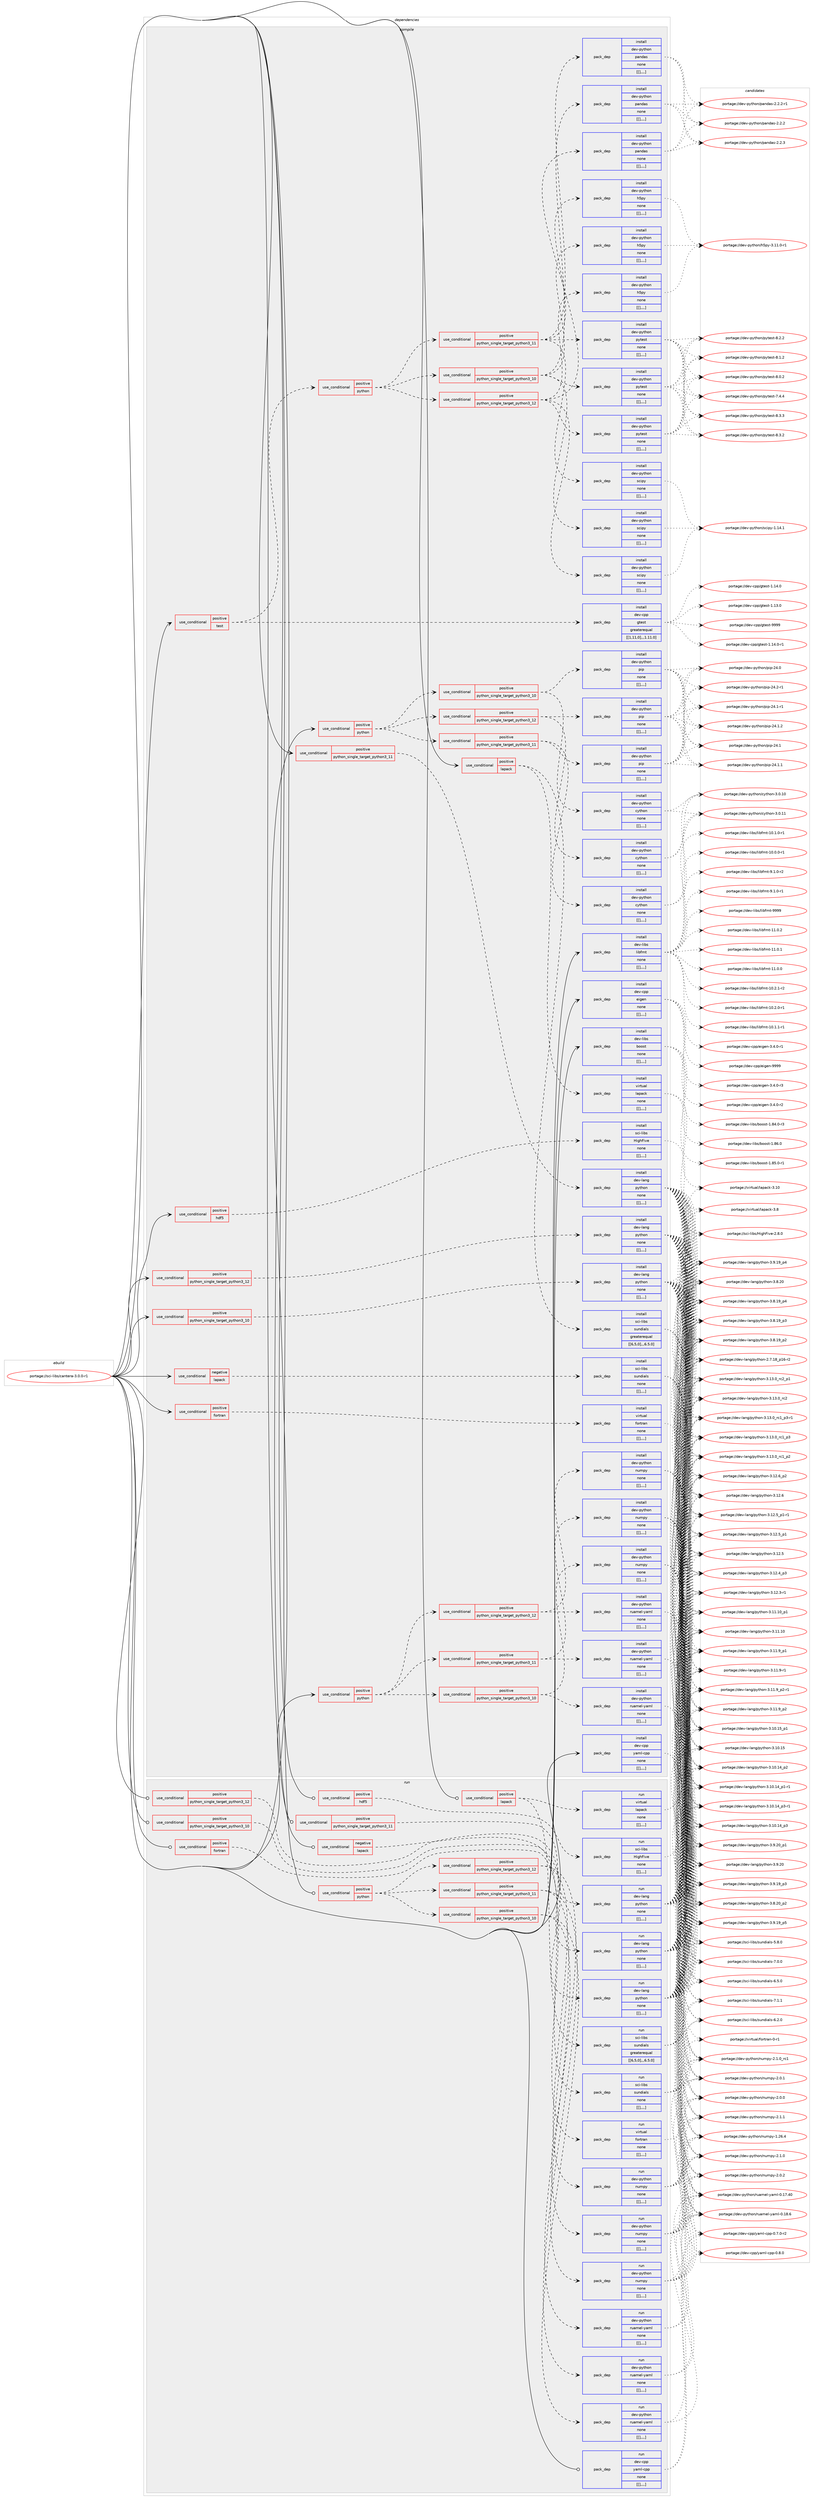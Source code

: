 digraph prolog {

# *************
# Graph options
# *************

newrank=true;
concentrate=true;
compound=true;
graph [rankdir=LR,fontname=Helvetica,fontsize=10,ranksep=1.5];#, ranksep=2.5, nodesep=0.2];
edge  [arrowhead=vee];
node  [fontname=Helvetica,fontsize=10];

# **********
# The ebuild
# **********

subgraph cluster_leftcol {
color=gray;
label=<<i>ebuild</i>>;
id [label="portage://sci-libs/cantera-3.0.0-r1", color=red, width=4, href="../sci-libs/cantera-3.0.0-r1.svg"];
}

# ****************
# The dependencies
# ****************

subgraph cluster_midcol {
color=gray;
label=<<i>dependencies</i>>;
subgraph cluster_compile {
fillcolor="#eeeeee";
style=filled;
label=<<i>compile</i>>;
subgraph cond109192 {
dependency409540 [label=<<TABLE BORDER="0" CELLBORDER="1" CELLSPACING="0" CELLPADDING="4"><TR><TD ROWSPAN="3" CELLPADDING="10">use_conditional</TD></TR><TR><TD>negative</TD></TR><TR><TD>lapack</TD></TR></TABLE>>, shape=none, color=red];
subgraph pack297481 {
dependency409541 [label=<<TABLE BORDER="0" CELLBORDER="1" CELLSPACING="0" CELLPADDING="4" WIDTH="220"><TR><TD ROWSPAN="6" CELLPADDING="30">pack_dep</TD></TR><TR><TD WIDTH="110">install</TD></TR><TR><TD>sci-libs</TD></TR><TR><TD>sundials</TD></TR><TR><TD>none</TD></TR><TR><TD>[[],,,,]</TD></TR></TABLE>>, shape=none, color=blue];
}
dependency409540:e -> dependency409541:w [weight=20,style="dashed",arrowhead="vee"];
}
id:e -> dependency409540:w [weight=20,style="solid",arrowhead="vee"];
subgraph cond109193 {
dependency409542 [label=<<TABLE BORDER="0" CELLBORDER="1" CELLSPACING="0" CELLPADDING="4"><TR><TD ROWSPAN="3" CELLPADDING="10">use_conditional</TD></TR><TR><TD>positive</TD></TR><TR><TD>fortran</TD></TR></TABLE>>, shape=none, color=red];
subgraph pack297482 {
dependency409543 [label=<<TABLE BORDER="0" CELLBORDER="1" CELLSPACING="0" CELLPADDING="4" WIDTH="220"><TR><TD ROWSPAN="6" CELLPADDING="30">pack_dep</TD></TR><TR><TD WIDTH="110">install</TD></TR><TR><TD>virtual</TD></TR><TR><TD>fortran</TD></TR><TR><TD>none</TD></TR><TR><TD>[[],,,,]</TD></TR></TABLE>>, shape=none, color=blue];
}
dependency409542:e -> dependency409543:w [weight=20,style="dashed",arrowhead="vee"];
}
id:e -> dependency409542:w [weight=20,style="solid",arrowhead="vee"];
subgraph cond109194 {
dependency409544 [label=<<TABLE BORDER="0" CELLBORDER="1" CELLSPACING="0" CELLPADDING="4"><TR><TD ROWSPAN="3" CELLPADDING="10">use_conditional</TD></TR><TR><TD>positive</TD></TR><TR><TD>hdf5</TD></TR></TABLE>>, shape=none, color=red];
subgraph pack297483 {
dependency409545 [label=<<TABLE BORDER="0" CELLBORDER="1" CELLSPACING="0" CELLPADDING="4" WIDTH="220"><TR><TD ROWSPAN="6" CELLPADDING="30">pack_dep</TD></TR><TR><TD WIDTH="110">install</TD></TR><TR><TD>sci-libs</TD></TR><TR><TD>HighFive</TD></TR><TR><TD>none</TD></TR><TR><TD>[[],,,,]</TD></TR></TABLE>>, shape=none, color=blue];
}
dependency409544:e -> dependency409545:w [weight=20,style="dashed",arrowhead="vee"];
}
id:e -> dependency409544:w [weight=20,style="solid",arrowhead="vee"];
subgraph cond109195 {
dependency409546 [label=<<TABLE BORDER="0" CELLBORDER="1" CELLSPACING="0" CELLPADDING="4"><TR><TD ROWSPAN="3" CELLPADDING="10">use_conditional</TD></TR><TR><TD>positive</TD></TR><TR><TD>lapack</TD></TR></TABLE>>, shape=none, color=red];
subgraph pack297484 {
dependency409547 [label=<<TABLE BORDER="0" CELLBORDER="1" CELLSPACING="0" CELLPADDING="4" WIDTH="220"><TR><TD ROWSPAN="6" CELLPADDING="30">pack_dep</TD></TR><TR><TD WIDTH="110">install</TD></TR><TR><TD>sci-libs</TD></TR><TR><TD>sundials</TD></TR><TR><TD>greaterequal</TD></TR><TR><TD>[[6,5,0],,,6.5.0]</TD></TR></TABLE>>, shape=none, color=blue];
}
dependency409546:e -> dependency409547:w [weight=20,style="dashed",arrowhead="vee"];
subgraph pack297485 {
dependency409548 [label=<<TABLE BORDER="0" CELLBORDER="1" CELLSPACING="0" CELLPADDING="4" WIDTH="220"><TR><TD ROWSPAN="6" CELLPADDING="30">pack_dep</TD></TR><TR><TD WIDTH="110">install</TD></TR><TR><TD>virtual</TD></TR><TR><TD>lapack</TD></TR><TR><TD>none</TD></TR><TR><TD>[[],,,,]</TD></TR></TABLE>>, shape=none, color=blue];
}
dependency409546:e -> dependency409548:w [weight=20,style="dashed",arrowhead="vee"];
}
id:e -> dependency409546:w [weight=20,style="solid",arrowhead="vee"];
subgraph cond109196 {
dependency409549 [label=<<TABLE BORDER="0" CELLBORDER="1" CELLSPACING="0" CELLPADDING="4"><TR><TD ROWSPAN="3" CELLPADDING="10">use_conditional</TD></TR><TR><TD>positive</TD></TR><TR><TD>python</TD></TR></TABLE>>, shape=none, color=red];
subgraph cond109197 {
dependency409550 [label=<<TABLE BORDER="0" CELLBORDER="1" CELLSPACING="0" CELLPADDING="4"><TR><TD ROWSPAN="3" CELLPADDING="10">use_conditional</TD></TR><TR><TD>positive</TD></TR><TR><TD>python_single_target_python3_10</TD></TR></TABLE>>, shape=none, color=red];
subgraph pack297486 {
dependency409551 [label=<<TABLE BORDER="0" CELLBORDER="1" CELLSPACING="0" CELLPADDING="4" WIDTH="220"><TR><TD ROWSPAN="6" CELLPADDING="30">pack_dep</TD></TR><TR><TD WIDTH="110">install</TD></TR><TR><TD>dev-python</TD></TR><TR><TD>cython</TD></TR><TR><TD>none</TD></TR><TR><TD>[[],,,,]</TD></TR></TABLE>>, shape=none, color=blue];
}
dependency409550:e -> dependency409551:w [weight=20,style="dashed",arrowhead="vee"];
subgraph pack297487 {
dependency409552 [label=<<TABLE BORDER="0" CELLBORDER="1" CELLSPACING="0" CELLPADDING="4" WIDTH="220"><TR><TD ROWSPAN="6" CELLPADDING="30">pack_dep</TD></TR><TR><TD WIDTH="110">install</TD></TR><TR><TD>dev-python</TD></TR><TR><TD>pip</TD></TR><TR><TD>none</TD></TR><TR><TD>[[],,,,]</TD></TR></TABLE>>, shape=none, color=blue];
}
dependency409550:e -> dependency409552:w [weight=20,style="dashed",arrowhead="vee"];
}
dependency409549:e -> dependency409550:w [weight=20,style="dashed",arrowhead="vee"];
subgraph cond109198 {
dependency409553 [label=<<TABLE BORDER="0" CELLBORDER="1" CELLSPACING="0" CELLPADDING="4"><TR><TD ROWSPAN="3" CELLPADDING="10">use_conditional</TD></TR><TR><TD>positive</TD></TR><TR><TD>python_single_target_python3_11</TD></TR></TABLE>>, shape=none, color=red];
subgraph pack297488 {
dependency409554 [label=<<TABLE BORDER="0" CELLBORDER="1" CELLSPACING="0" CELLPADDING="4" WIDTH="220"><TR><TD ROWSPAN="6" CELLPADDING="30">pack_dep</TD></TR><TR><TD WIDTH="110">install</TD></TR><TR><TD>dev-python</TD></TR><TR><TD>cython</TD></TR><TR><TD>none</TD></TR><TR><TD>[[],,,,]</TD></TR></TABLE>>, shape=none, color=blue];
}
dependency409553:e -> dependency409554:w [weight=20,style="dashed",arrowhead="vee"];
subgraph pack297489 {
dependency409555 [label=<<TABLE BORDER="0" CELLBORDER="1" CELLSPACING="0" CELLPADDING="4" WIDTH="220"><TR><TD ROWSPAN="6" CELLPADDING="30">pack_dep</TD></TR><TR><TD WIDTH="110">install</TD></TR><TR><TD>dev-python</TD></TR><TR><TD>pip</TD></TR><TR><TD>none</TD></TR><TR><TD>[[],,,,]</TD></TR></TABLE>>, shape=none, color=blue];
}
dependency409553:e -> dependency409555:w [weight=20,style="dashed",arrowhead="vee"];
}
dependency409549:e -> dependency409553:w [weight=20,style="dashed",arrowhead="vee"];
subgraph cond109199 {
dependency409556 [label=<<TABLE BORDER="0" CELLBORDER="1" CELLSPACING="0" CELLPADDING="4"><TR><TD ROWSPAN="3" CELLPADDING="10">use_conditional</TD></TR><TR><TD>positive</TD></TR><TR><TD>python_single_target_python3_12</TD></TR></TABLE>>, shape=none, color=red];
subgraph pack297490 {
dependency409557 [label=<<TABLE BORDER="0" CELLBORDER="1" CELLSPACING="0" CELLPADDING="4" WIDTH="220"><TR><TD ROWSPAN="6" CELLPADDING="30">pack_dep</TD></TR><TR><TD WIDTH="110">install</TD></TR><TR><TD>dev-python</TD></TR><TR><TD>cython</TD></TR><TR><TD>none</TD></TR><TR><TD>[[],,,,]</TD></TR></TABLE>>, shape=none, color=blue];
}
dependency409556:e -> dependency409557:w [weight=20,style="dashed",arrowhead="vee"];
subgraph pack297491 {
dependency409558 [label=<<TABLE BORDER="0" CELLBORDER="1" CELLSPACING="0" CELLPADDING="4" WIDTH="220"><TR><TD ROWSPAN="6" CELLPADDING="30">pack_dep</TD></TR><TR><TD WIDTH="110">install</TD></TR><TR><TD>dev-python</TD></TR><TR><TD>pip</TD></TR><TR><TD>none</TD></TR><TR><TD>[[],,,,]</TD></TR></TABLE>>, shape=none, color=blue];
}
dependency409556:e -> dependency409558:w [weight=20,style="dashed",arrowhead="vee"];
}
dependency409549:e -> dependency409556:w [weight=20,style="dashed",arrowhead="vee"];
}
id:e -> dependency409549:w [weight=20,style="solid",arrowhead="vee"];
subgraph cond109200 {
dependency409559 [label=<<TABLE BORDER="0" CELLBORDER="1" CELLSPACING="0" CELLPADDING="4"><TR><TD ROWSPAN="3" CELLPADDING="10">use_conditional</TD></TR><TR><TD>positive</TD></TR><TR><TD>python</TD></TR></TABLE>>, shape=none, color=red];
subgraph cond109201 {
dependency409560 [label=<<TABLE BORDER="0" CELLBORDER="1" CELLSPACING="0" CELLPADDING="4"><TR><TD ROWSPAN="3" CELLPADDING="10">use_conditional</TD></TR><TR><TD>positive</TD></TR><TR><TD>python_single_target_python3_10</TD></TR></TABLE>>, shape=none, color=red];
subgraph pack297492 {
dependency409561 [label=<<TABLE BORDER="0" CELLBORDER="1" CELLSPACING="0" CELLPADDING="4" WIDTH="220"><TR><TD ROWSPAN="6" CELLPADDING="30">pack_dep</TD></TR><TR><TD WIDTH="110">install</TD></TR><TR><TD>dev-python</TD></TR><TR><TD>numpy</TD></TR><TR><TD>none</TD></TR><TR><TD>[[],,,,]</TD></TR></TABLE>>, shape=none, color=blue];
}
dependency409560:e -> dependency409561:w [weight=20,style="dashed",arrowhead="vee"];
subgraph pack297493 {
dependency409562 [label=<<TABLE BORDER="0" CELLBORDER="1" CELLSPACING="0" CELLPADDING="4" WIDTH="220"><TR><TD ROWSPAN="6" CELLPADDING="30">pack_dep</TD></TR><TR><TD WIDTH="110">install</TD></TR><TR><TD>dev-python</TD></TR><TR><TD>ruamel-yaml</TD></TR><TR><TD>none</TD></TR><TR><TD>[[],,,,]</TD></TR></TABLE>>, shape=none, color=blue];
}
dependency409560:e -> dependency409562:w [weight=20,style="dashed",arrowhead="vee"];
}
dependency409559:e -> dependency409560:w [weight=20,style="dashed",arrowhead="vee"];
subgraph cond109202 {
dependency409563 [label=<<TABLE BORDER="0" CELLBORDER="1" CELLSPACING="0" CELLPADDING="4"><TR><TD ROWSPAN="3" CELLPADDING="10">use_conditional</TD></TR><TR><TD>positive</TD></TR><TR><TD>python_single_target_python3_11</TD></TR></TABLE>>, shape=none, color=red];
subgraph pack297494 {
dependency409564 [label=<<TABLE BORDER="0" CELLBORDER="1" CELLSPACING="0" CELLPADDING="4" WIDTH="220"><TR><TD ROWSPAN="6" CELLPADDING="30">pack_dep</TD></TR><TR><TD WIDTH="110">install</TD></TR><TR><TD>dev-python</TD></TR><TR><TD>numpy</TD></TR><TR><TD>none</TD></TR><TR><TD>[[],,,,]</TD></TR></TABLE>>, shape=none, color=blue];
}
dependency409563:e -> dependency409564:w [weight=20,style="dashed",arrowhead="vee"];
subgraph pack297495 {
dependency409565 [label=<<TABLE BORDER="0" CELLBORDER="1" CELLSPACING="0" CELLPADDING="4" WIDTH="220"><TR><TD ROWSPAN="6" CELLPADDING="30">pack_dep</TD></TR><TR><TD WIDTH="110">install</TD></TR><TR><TD>dev-python</TD></TR><TR><TD>ruamel-yaml</TD></TR><TR><TD>none</TD></TR><TR><TD>[[],,,,]</TD></TR></TABLE>>, shape=none, color=blue];
}
dependency409563:e -> dependency409565:w [weight=20,style="dashed",arrowhead="vee"];
}
dependency409559:e -> dependency409563:w [weight=20,style="dashed",arrowhead="vee"];
subgraph cond109203 {
dependency409566 [label=<<TABLE BORDER="0" CELLBORDER="1" CELLSPACING="0" CELLPADDING="4"><TR><TD ROWSPAN="3" CELLPADDING="10">use_conditional</TD></TR><TR><TD>positive</TD></TR><TR><TD>python_single_target_python3_12</TD></TR></TABLE>>, shape=none, color=red];
subgraph pack297496 {
dependency409567 [label=<<TABLE BORDER="0" CELLBORDER="1" CELLSPACING="0" CELLPADDING="4" WIDTH="220"><TR><TD ROWSPAN="6" CELLPADDING="30">pack_dep</TD></TR><TR><TD WIDTH="110">install</TD></TR><TR><TD>dev-python</TD></TR><TR><TD>numpy</TD></TR><TR><TD>none</TD></TR><TR><TD>[[],,,,]</TD></TR></TABLE>>, shape=none, color=blue];
}
dependency409566:e -> dependency409567:w [weight=20,style="dashed",arrowhead="vee"];
subgraph pack297497 {
dependency409568 [label=<<TABLE BORDER="0" CELLBORDER="1" CELLSPACING="0" CELLPADDING="4" WIDTH="220"><TR><TD ROWSPAN="6" CELLPADDING="30">pack_dep</TD></TR><TR><TD WIDTH="110">install</TD></TR><TR><TD>dev-python</TD></TR><TR><TD>ruamel-yaml</TD></TR><TR><TD>none</TD></TR><TR><TD>[[],,,,]</TD></TR></TABLE>>, shape=none, color=blue];
}
dependency409566:e -> dependency409568:w [weight=20,style="dashed",arrowhead="vee"];
}
dependency409559:e -> dependency409566:w [weight=20,style="dashed",arrowhead="vee"];
}
id:e -> dependency409559:w [weight=20,style="solid",arrowhead="vee"];
subgraph cond109204 {
dependency409569 [label=<<TABLE BORDER="0" CELLBORDER="1" CELLSPACING="0" CELLPADDING="4"><TR><TD ROWSPAN="3" CELLPADDING="10">use_conditional</TD></TR><TR><TD>positive</TD></TR><TR><TD>python_single_target_python3_10</TD></TR></TABLE>>, shape=none, color=red];
subgraph pack297498 {
dependency409570 [label=<<TABLE BORDER="0" CELLBORDER="1" CELLSPACING="0" CELLPADDING="4" WIDTH="220"><TR><TD ROWSPAN="6" CELLPADDING="30">pack_dep</TD></TR><TR><TD WIDTH="110">install</TD></TR><TR><TD>dev-lang</TD></TR><TR><TD>python</TD></TR><TR><TD>none</TD></TR><TR><TD>[[],,,,]</TD></TR></TABLE>>, shape=none, color=blue];
}
dependency409569:e -> dependency409570:w [weight=20,style="dashed",arrowhead="vee"];
}
id:e -> dependency409569:w [weight=20,style="solid",arrowhead="vee"];
subgraph cond109205 {
dependency409571 [label=<<TABLE BORDER="0" CELLBORDER="1" CELLSPACING="0" CELLPADDING="4"><TR><TD ROWSPAN="3" CELLPADDING="10">use_conditional</TD></TR><TR><TD>positive</TD></TR><TR><TD>python_single_target_python3_11</TD></TR></TABLE>>, shape=none, color=red];
subgraph pack297499 {
dependency409572 [label=<<TABLE BORDER="0" CELLBORDER="1" CELLSPACING="0" CELLPADDING="4" WIDTH="220"><TR><TD ROWSPAN="6" CELLPADDING="30">pack_dep</TD></TR><TR><TD WIDTH="110">install</TD></TR><TR><TD>dev-lang</TD></TR><TR><TD>python</TD></TR><TR><TD>none</TD></TR><TR><TD>[[],,,,]</TD></TR></TABLE>>, shape=none, color=blue];
}
dependency409571:e -> dependency409572:w [weight=20,style="dashed",arrowhead="vee"];
}
id:e -> dependency409571:w [weight=20,style="solid",arrowhead="vee"];
subgraph cond109206 {
dependency409573 [label=<<TABLE BORDER="0" CELLBORDER="1" CELLSPACING="0" CELLPADDING="4"><TR><TD ROWSPAN="3" CELLPADDING="10">use_conditional</TD></TR><TR><TD>positive</TD></TR><TR><TD>python_single_target_python3_12</TD></TR></TABLE>>, shape=none, color=red];
subgraph pack297500 {
dependency409574 [label=<<TABLE BORDER="0" CELLBORDER="1" CELLSPACING="0" CELLPADDING="4" WIDTH="220"><TR><TD ROWSPAN="6" CELLPADDING="30">pack_dep</TD></TR><TR><TD WIDTH="110">install</TD></TR><TR><TD>dev-lang</TD></TR><TR><TD>python</TD></TR><TR><TD>none</TD></TR><TR><TD>[[],,,,]</TD></TR></TABLE>>, shape=none, color=blue];
}
dependency409573:e -> dependency409574:w [weight=20,style="dashed",arrowhead="vee"];
}
id:e -> dependency409573:w [weight=20,style="solid",arrowhead="vee"];
subgraph cond109207 {
dependency409575 [label=<<TABLE BORDER="0" CELLBORDER="1" CELLSPACING="0" CELLPADDING="4"><TR><TD ROWSPAN="3" CELLPADDING="10">use_conditional</TD></TR><TR><TD>positive</TD></TR><TR><TD>test</TD></TR></TABLE>>, shape=none, color=red];
subgraph pack297501 {
dependency409576 [label=<<TABLE BORDER="0" CELLBORDER="1" CELLSPACING="0" CELLPADDING="4" WIDTH="220"><TR><TD ROWSPAN="6" CELLPADDING="30">pack_dep</TD></TR><TR><TD WIDTH="110">install</TD></TR><TR><TD>dev-cpp</TD></TR><TR><TD>gtest</TD></TR><TR><TD>greaterequal</TD></TR><TR><TD>[[1,11,0],,,1.11.0]</TD></TR></TABLE>>, shape=none, color=blue];
}
dependency409575:e -> dependency409576:w [weight=20,style="dashed",arrowhead="vee"];
subgraph cond109208 {
dependency409577 [label=<<TABLE BORDER="0" CELLBORDER="1" CELLSPACING="0" CELLPADDING="4"><TR><TD ROWSPAN="3" CELLPADDING="10">use_conditional</TD></TR><TR><TD>positive</TD></TR><TR><TD>python</TD></TR></TABLE>>, shape=none, color=red];
subgraph cond109209 {
dependency409578 [label=<<TABLE BORDER="0" CELLBORDER="1" CELLSPACING="0" CELLPADDING="4"><TR><TD ROWSPAN="3" CELLPADDING="10">use_conditional</TD></TR><TR><TD>positive</TD></TR><TR><TD>python_single_target_python3_10</TD></TR></TABLE>>, shape=none, color=red];
subgraph pack297502 {
dependency409579 [label=<<TABLE BORDER="0" CELLBORDER="1" CELLSPACING="0" CELLPADDING="4" WIDTH="220"><TR><TD ROWSPAN="6" CELLPADDING="30">pack_dep</TD></TR><TR><TD WIDTH="110">install</TD></TR><TR><TD>dev-python</TD></TR><TR><TD>h5py</TD></TR><TR><TD>none</TD></TR><TR><TD>[[],,,,]</TD></TR></TABLE>>, shape=none, color=blue];
}
dependency409578:e -> dependency409579:w [weight=20,style="dashed",arrowhead="vee"];
subgraph pack297503 {
dependency409580 [label=<<TABLE BORDER="0" CELLBORDER="1" CELLSPACING="0" CELLPADDING="4" WIDTH="220"><TR><TD ROWSPAN="6" CELLPADDING="30">pack_dep</TD></TR><TR><TD WIDTH="110">install</TD></TR><TR><TD>dev-python</TD></TR><TR><TD>pandas</TD></TR><TR><TD>none</TD></TR><TR><TD>[[],,,,]</TD></TR></TABLE>>, shape=none, color=blue];
}
dependency409578:e -> dependency409580:w [weight=20,style="dashed",arrowhead="vee"];
subgraph pack297504 {
dependency409581 [label=<<TABLE BORDER="0" CELLBORDER="1" CELLSPACING="0" CELLPADDING="4" WIDTH="220"><TR><TD ROWSPAN="6" CELLPADDING="30">pack_dep</TD></TR><TR><TD WIDTH="110">install</TD></TR><TR><TD>dev-python</TD></TR><TR><TD>pytest</TD></TR><TR><TD>none</TD></TR><TR><TD>[[],,,,]</TD></TR></TABLE>>, shape=none, color=blue];
}
dependency409578:e -> dependency409581:w [weight=20,style="dashed",arrowhead="vee"];
subgraph pack297505 {
dependency409582 [label=<<TABLE BORDER="0" CELLBORDER="1" CELLSPACING="0" CELLPADDING="4" WIDTH="220"><TR><TD ROWSPAN="6" CELLPADDING="30">pack_dep</TD></TR><TR><TD WIDTH="110">install</TD></TR><TR><TD>dev-python</TD></TR><TR><TD>scipy</TD></TR><TR><TD>none</TD></TR><TR><TD>[[],,,,]</TD></TR></TABLE>>, shape=none, color=blue];
}
dependency409578:e -> dependency409582:w [weight=20,style="dashed",arrowhead="vee"];
}
dependency409577:e -> dependency409578:w [weight=20,style="dashed",arrowhead="vee"];
subgraph cond109210 {
dependency409583 [label=<<TABLE BORDER="0" CELLBORDER="1" CELLSPACING="0" CELLPADDING="4"><TR><TD ROWSPAN="3" CELLPADDING="10">use_conditional</TD></TR><TR><TD>positive</TD></TR><TR><TD>python_single_target_python3_11</TD></TR></TABLE>>, shape=none, color=red];
subgraph pack297506 {
dependency409584 [label=<<TABLE BORDER="0" CELLBORDER="1" CELLSPACING="0" CELLPADDING="4" WIDTH="220"><TR><TD ROWSPAN="6" CELLPADDING="30">pack_dep</TD></TR><TR><TD WIDTH="110">install</TD></TR><TR><TD>dev-python</TD></TR><TR><TD>h5py</TD></TR><TR><TD>none</TD></TR><TR><TD>[[],,,,]</TD></TR></TABLE>>, shape=none, color=blue];
}
dependency409583:e -> dependency409584:w [weight=20,style="dashed",arrowhead="vee"];
subgraph pack297507 {
dependency409585 [label=<<TABLE BORDER="0" CELLBORDER="1" CELLSPACING="0" CELLPADDING="4" WIDTH="220"><TR><TD ROWSPAN="6" CELLPADDING="30">pack_dep</TD></TR><TR><TD WIDTH="110">install</TD></TR><TR><TD>dev-python</TD></TR><TR><TD>pandas</TD></TR><TR><TD>none</TD></TR><TR><TD>[[],,,,]</TD></TR></TABLE>>, shape=none, color=blue];
}
dependency409583:e -> dependency409585:w [weight=20,style="dashed",arrowhead="vee"];
subgraph pack297508 {
dependency409586 [label=<<TABLE BORDER="0" CELLBORDER="1" CELLSPACING="0" CELLPADDING="4" WIDTH="220"><TR><TD ROWSPAN="6" CELLPADDING="30">pack_dep</TD></TR><TR><TD WIDTH="110">install</TD></TR><TR><TD>dev-python</TD></TR><TR><TD>pytest</TD></TR><TR><TD>none</TD></TR><TR><TD>[[],,,,]</TD></TR></TABLE>>, shape=none, color=blue];
}
dependency409583:e -> dependency409586:w [weight=20,style="dashed",arrowhead="vee"];
subgraph pack297509 {
dependency409587 [label=<<TABLE BORDER="0" CELLBORDER="1" CELLSPACING="0" CELLPADDING="4" WIDTH="220"><TR><TD ROWSPAN="6" CELLPADDING="30">pack_dep</TD></TR><TR><TD WIDTH="110">install</TD></TR><TR><TD>dev-python</TD></TR><TR><TD>scipy</TD></TR><TR><TD>none</TD></TR><TR><TD>[[],,,,]</TD></TR></TABLE>>, shape=none, color=blue];
}
dependency409583:e -> dependency409587:w [weight=20,style="dashed",arrowhead="vee"];
}
dependency409577:e -> dependency409583:w [weight=20,style="dashed",arrowhead="vee"];
subgraph cond109211 {
dependency409588 [label=<<TABLE BORDER="0" CELLBORDER="1" CELLSPACING="0" CELLPADDING="4"><TR><TD ROWSPAN="3" CELLPADDING="10">use_conditional</TD></TR><TR><TD>positive</TD></TR><TR><TD>python_single_target_python3_12</TD></TR></TABLE>>, shape=none, color=red];
subgraph pack297510 {
dependency409589 [label=<<TABLE BORDER="0" CELLBORDER="1" CELLSPACING="0" CELLPADDING="4" WIDTH="220"><TR><TD ROWSPAN="6" CELLPADDING="30">pack_dep</TD></TR><TR><TD WIDTH="110">install</TD></TR><TR><TD>dev-python</TD></TR><TR><TD>h5py</TD></TR><TR><TD>none</TD></TR><TR><TD>[[],,,,]</TD></TR></TABLE>>, shape=none, color=blue];
}
dependency409588:e -> dependency409589:w [weight=20,style="dashed",arrowhead="vee"];
subgraph pack297511 {
dependency409590 [label=<<TABLE BORDER="0" CELLBORDER="1" CELLSPACING="0" CELLPADDING="4" WIDTH="220"><TR><TD ROWSPAN="6" CELLPADDING="30">pack_dep</TD></TR><TR><TD WIDTH="110">install</TD></TR><TR><TD>dev-python</TD></TR><TR><TD>pandas</TD></TR><TR><TD>none</TD></TR><TR><TD>[[],,,,]</TD></TR></TABLE>>, shape=none, color=blue];
}
dependency409588:e -> dependency409590:w [weight=20,style="dashed",arrowhead="vee"];
subgraph pack297512 {
dependency409591 [label=<<TABLE BORDER="0" CELLBORDER="1" CELLSPACING="0" CELLPADDING="4" WIDTH="220"><TR><TD ROWSPAN="6" CELLPADDING="30">pack_dep</TD></TR><TR><TD WIDTH="110">install</TD></TR><TR><TD>dev-python</TD></TR><TR><TD>pytest</TD></TR><TR><TD>none</TD></TR><TR><TD>[[],,,,]</TD></TR></TABLE>>, shape=none, color=blue];
}
dependency409588:e -> dependency409591:w [weight=20,style="dashed",arrowhead="vee"];
subgraph pack297513 {
dependency409592 [label=<<TABLE BORDER="0" CELLBORDER="1" CELLSPACING="0" CELLPADDING="4" WIDTH="220"><TR><TD ROWSPAN="6" CELLPADDING="30">pack_dep</TD></TR><TR><TD WIDTH="110">install</TD></TR><TR><TD>dev-python</TD></TR><TR><TD>scipy</TD></TR><TR><TD>none</TD></TR><TR><TD>[[],,,,]</TD></TR></TABLE>>, shape=none, color=blue];
}
dependency409588:e -> dependency409592:w [weight=20,style="dashed",arrowhead="vee"];
}
dependency409577:e -> dependency409588:w [weight=20,style="dashed",arrowhead="vee"];
}
dependency409575:e -> dependency409577:w [weight=20,style="dashed",arrowhead="vee"];
}
id:e -> dependency409575:w [weight=20,style="solid",arrowhead="vee"];
subgraph pack297514 {
dependency409593 [label=<<TABLE BORDER="0" CELLBORDER="1" CELLSPACING="0" CELLPADDING="4" WIDTH="220"><TR><TD ROWSPAN="6" CELLPADDING="30">pack_dep</TD></TR><TR><TD WIDTH="110">install</TD></TR><TR><TD>dev-cpp</TD></TR><TR><TD>eigen</TD></TR><TR><TD>none</TD></TR><TR><TD>[[],,,,]</TD></TR></TABLE>>, shape=none, color=blue];
}
id:e -> dependency409593:w [weight=20,style="solid",arrowhead="vee"];
subgraph pack297515 {
dependency409594 [label=<<TABLE BORDER="0" CELLBORDER="1" CELLSPACING="0" CELLPADDING="4" WIDTH="220"><TR><TD ROWSPAN="6" CELLPADDING="30">pack_dep</TD></TR><TR><TD WIDTH="110">install</TD></TR><TR><TD>dev-cpp</TD></TR><TR><TD>yaml-cpp</TD></TR><TR><TD>none</TD></TR><TR><TD>[[],,,,]</TD></TR></TABLE>>, shape=none, color=blue];
}
id:e -> dependency409594:w [weight=20,style="solid",arrowhead="vee"];
subgraph pack297516 {
dependency409595 [label=<<TABLE BORDER="0" CELLBORDER="1" CELLSPACING="0" CELLPADDING="4" WIDTH="220"><TR><TD ROWSPAN="6" CELLPADDING="30">pack_dep</TD></TR><TR><TD WIDTH="110">install</TD></TR><TR><TD>dev-libs</TD></TR><TR><TD>boost</TD></TR><TR><TD>none</TD></TR><TR><TD>[[],,,,]</TD></TR></TABLE>>, shape=none, color=blue];
}
id:e -> dependency409595:w [weight=20,style="solid",arrowhead="vee"];
subgraph pack297517 {
dependency409596 [label=<<TABLE BORDER="0" CELLBORDER="1" CELLSPACING="0" CELLPADDING="4" WIDTH="220"><TR><TD ROWSPAN="6" CELLPADDING="30">pack_dep</TD></TR><TR><TD WIDTH="110">install</TD></TR><TR><TD>dev-libs</TD></TR><TR><TD>libfmt</TD></TR><TR><TD>none</TD></TR><TR><TD>[[],,,,]</TD></TR></TABLE>>, shape=none, color=blue];
}
id:e -> dependency409596:w [weight=20,style="solid",arrowhead="vee"];
}
subgraph cluster_compileandrun {
fillcolor="#eeeeee";
style=filled;
label=<<i>compile and run</i>>;
}
subgraph cluster_run {
fillcolor="#eeeeee";
style=filled;
label=<<i>run</i>>;
subgraph cond109212 {
dependency409597 [label=<<TABLE BORDER="0" CELLBORDER="1" CELLSPACING="0" CELLPADDING="4"><TR><TD ROWSPAN="3" CELLPADDING="10">use_conditional</TD></TR><TR><TD>negative</TD></TR><TR><TD>lapack</TD></TR></TABLE>>, shape=none, color=red];
subgraph pack297518 {
dependency409598 [label=<<TABLE BORDER="0" CELLBORDER="1" CELLSPACING="0" CELLPADDING="4" WIDTH="220"><TR><TD ROWSPAN="6" CELLPADDING="30">pack_dep</TD></TR><TR><TD WIDTH="110">run</TD></TR><TR><TD>sci-libs</TD></TR><TR><TD>sundials</TD></TR><TR><TD>none</TD></TR><TR><TD>[[],,,,]</TD></TR></TABLE>>, shape=none, color=blue];
}
dependency409597:e -> dependency409598:w [weight=20,style="dashed",arrowhead="vee"];
}
id:e -> dependency409597:w [weight=20,style="solid",arrowhead="odot"];
subgraph cond109213 {
dependency409599 [label=<<TABLE BORDER="0" CELLBORDER="1" CELLSPACING="0" CELLPADDING="4"><TR><TD ROWSPAN="3" CELLPADDING="10">use_conditional</TD></TR><TR><TD>positive</TD></TR><TR><TD>fortran</TD></TR></TABLE>>, shape=none, color=red];
subgraph pack297519 {
dependency409600 [label=<<TABLE BORDER="0" CELLBORDER="1" CELLSPACING="0" CELLPADDING="4" WIDTH="220"><TR><TD ROWSPAN="6" CELLPADDING="30">pack_dep</TD></TR><TR><TD WIDTH="110">run</TD></TR><TR><TD>virtual</TD></TR><TR><TD>fortran</TD></TR><TR><TD>none</TD></TR><TR><TD>[[],,,,]</TD></TR></TABLE>>, shape=none, color=blue];
}
dependency409599:e -> dependency409600:w [weight=20,style="dashed",arrowhead="vee"];
}
id:e -> dependency409599:w [weight=20,style="solid",arrowhead="odot"];
subgraph cond109214 {
dependency409601 [label=<<TABLE BORDER="0" CELLBORDER="1" CELLSPACING="0" CELLPADDING="4"><TR><TD ROWSPAN="3" CELLPADDING="10">use_conditional</TD></TR><TR><TD>positive</TD></TR><TR><TD>hdf5</TD></TR></TABLE>>, shape=none, color=red];
subgraph pack297520 {
dependency409602 [label=<<TABLE BORDER="0" CELLBORDER="1" CELLSPACING="0" CELLPADDING="4" WIDTH="220"><TR><TD ROWSPAN="6" CELLPADDING="30">pack_dep</TD></TR><TR><TD WIDTH="110">run</TD></TR><TR><TD>sci-libs</TD></TR><TR><TD>HighFive</TD></TR><TR><TD>none</TD></TR><TR><TD>[[],,,,]</TD></TR></TABLE>>, shape=none, color=blue];
}
dependency409601:e -> dependency409602:w [weight=20,style="dashed",arrowhead="vee"];
}
id:e -> dependency409601:w [weight=20,style="solid",arrowhead="odot"];
subgraph cond109215 {
dependency409603 [label=<<TABLE BORDER="0" CELLBORDER="1" CELLSPACING="0" CELLPADDING="4"><TR><TD ROWSPAN="3" CELLPADDING="10">use_conditional</TD></TR><TR><TD>positive</TD></TR><TR><TD>lapack</TD></TR></TABLE>>, shape=none, color=red];
subgraph pack297521 {
dependency409604 [label=<<TABLE BORDER="0" CELLBORDER="1" CELLSPACING="0" CELLPADDING="4" WIDTH="220"><TR><TD ROWSPAN="6" CELLPADDING="30">pack_dep</TD></TR><TR><TD WIDTH="110">run</TD></TR><TR><TD>sci-libs</TD></TR><TR><TD>sundials</TD></TR><TR><TD>greaterequal</TD></TR><TR><TD>[[6,5,0],,,6.5.0]</TD></TR></TABLE>>, shape=none, color=blue];
}
dependency409603:e -> dependency409604:w [weight=20,style="dashed",arrowhead="vee"];
subgraph pack297522 {
dependency409605 [label=<<TABLE BORDER="0" CELLBORDER="1" CELLSPACING="0" CELLPADDING="4" WIDTH="220"><TR><TD ROWSPAN="6" CELLPADDING="30">pack_dep</TD></TR><TR><TD WIDTH="110">run</TD></TR><TR><TD>virtual</TD></TR><TR><TD>lapack</TD></TR><TR><TD>none</TD></TR><TR><TD>[[],,,,]</TD></TR></TABLE>>, shape=none, color=blue];
}
dependency409603:e -> dependency409605:w [weight=20,style="dashed",arrowhead="vee"];
}
id:e -> dependency409603:w [weight=20,style="solid",arrowhead="odot"];
subgraph cond109216 {
dependency409606 [label=<<TABLE BORDER="0" CELLBORDER="1" CELLSPACING="0" CELLPADDING="4"><TR><TD ROWSPAN="3" CELLPADDING="10">use_conditional</TD></TR><TR><TD>positive</TD></TR><TR><TD>python</TD></TR></TABLE>>, shape=none, color=red];
subgraph cond109217 {
dependency409607 [label=<<TABLE BORDER="0" CELLBORDER="1" CELLSPACING="0" CELLPADDING="4"><TR><TD ROWSPAN="3" CELLPADDING="10">use_conditional</TD></TR><TR><TD>positive</TD></TR><TR><TD>python_single_target_python3_10</TD></TR></TABLE>>, shape=none, color=red];
subgraph pack297523 {
dependency409608 [label=<<TABLE BORDER="0" CELLBORDER="1" CELLSPACING="0" CELLPADDING="4" WIDTH="220"><TR><TD ROWSPAN="6" CELLPADDING="30">pack_dep</TD></TR><TR><TD WIDTH="110">run</TD></TR><TR><TD>dev-python</TD></TR><TR><TD>numpy</TD></TR><TR><TD>none</TD></TR><TR><TD>[[],,,,]</TD></TR></TABLE>>, shape=none, color=blue];
}
dependency409607:e -> dependency409608:w [weight=20,style="dashed",arrowhead="vee"];
subgraph pack297524 {
dependency409609 [label=<<TABLE BORDER="0" CELLBORDER="1" CELLSPACING="0" CELLPADDING="4" WIDTH="220"><TR><TD ROWSPAN="6" CELLPADDING="30">pack_dep</TD></TR><TR><TD WIDTH="110">run</TD></TR><TR><TD>dev-python</TD></TR><TR><TD>ruamel-yaml</TD></TR><TR><TD>none</TD></TR><TR><TD>[[],,,,]</TD></TR></TABLE>>, shape=none, color=blue];
}
dependency409607:e -> dependency409609:w [weight=20,style="dashed",arrowhead="vee"];
}
dependency409606:e -> dependency409607:w [weight=20,style="dashed",arrowhead="vee"];
subgraph cond109218 {
dependency409610 [label=<<TABLE BORDER="0" CELLBORDER="1" CELLSPACING="0" CELLPADDING="4"><TR><TD ROWSPAN="3" CELLPADDING="10">use_conditional</TD></TR><TR><TD>positive</TD></TR><TR><TD>python_single_target_python3_11</TD></TR></TABLE>>, shape=none, color=red];
subgraph pack297525 {
dependency409611 [label=<<TABLE BORDER="0" CELLBORDER="1" CELLSPACING="0" CELLPADDING="4" WIDTH="220"><TR><TD ROWSPAN="6" CELLPADDING="30">pack_dep</TD></TR><TR><TD WIDTH="110">run</TD></TR><TR><TD>dev-python</TD></TR><TR><TD>numpy</TD></TR><TR><TD>none</TD></TR><TR><TD>[[],,,,]</TD></TR></TABLE>>, shape=none, color=blue];
}
dependency409610:e -> dependency409611:w [weight=20,style="dashed",arrowhead="vee"];
subgraph pack297526 {
dependency409612 [label=<<TABLE BORDER="0" CELLBORDER="1" CELLSPACING="0" CELLPADDING="4" WIDTH="220"><TR><TD ROWSPAN="6" CELLPADDING="30">pack_dep</TD></TR><TR><TD WIDTH="110">run</TD></TR><TR><TD>dev-python</TD></TR><TR><TD>ruamel-yaml</TD></TR><TR><TD>none</TD></TR><TR><TD>[[],,,,]</TD></TR></TABLE>>, shape=none, color=blue];
}
dependency409610:e -> dependency409612:w [weight=20,style="dashed",arrowhead="vee"];
}
dependency409606:e -> dependency409610:w [weight=20,style="dashed",arrowhead="vee"];
subgraph cond109219 {
dependency409613 [label=<<TABLE BORDER="0" CELLBORDER="1" CELLSPACING="0" CELLPADDING="4"><TR><TD ROWSPAN="3" CELLPADDING="10">use_conditional</TD></TR><TR><TD>positive</TD></TR><TR><TD>python_single_target_python3_12</TD></TR></TABLE>>, shape=none, color=red];
subgraph pack297527 {
dependency409614 [label=<<TABLE BORDER="0" CELLBORDER="1" CELLSPACING="0" CELLPADDING="4" WIDTH="220"><TR><TD ROWSPAN="6" CELLPADDING="30">pack_dep</TD></TR><TR><TD WIDTH="110">run</TD></TR><TR><TD>dev-python</TD></TR><TR><TD>numpy</TD></TR><TR><TD>none</TD></TR><TR><TD>[[],,,,]</TD></TR></TABLE>>, shape=none, color=blue];
}
dependency409613:e -> dependency409614:w [weight=20,style="dashed",arrowhead="vee"];
subgraph pack297528 {
dependency409615 [label=<<TABLE BORDER="0" CELLBORDER="1" CELLSPACING="0" CELLPADDING="4" WIDTH="220"><TR><TD ROWSPAN="6" CELLPADDING="30">pack_dep</TD></TR><TR><TD WIDTH="110">run</TD></TR><TR><TD>dev-python</TD></TR><TR><TD>ruamel-yaml</TD></TR><TR><TD>none</TD></TR><TR><TD>[[],,,,]</TD></TR></TABLE>>, shape=none, color=blue];
}
dependency409613:e -> dependency409615:w [weight=20,style="dashed",arrowhead="vee"];
}
dependency409606:e -> dependency409613:w [weight=20,style="dashed",arrowhead="vee"];
}
id:e -> dependency409606:w [weight=20,style="solid",arrowhead="odot"];
subgraph cond109220 {
dependency409616 [label=<<TABLE BORDER="0" CELLBORDER="1" CELLSPACING="0" CELLPADDING="4"><TR><TD ROWSPAN="3" CELLPADDING="10">use_conditional</TD></TR><TR><TD>positive</TD></TR><TR><TD>python_single_target_python3_10</TD></TR></TABLE>>, shape=none, color=red];
subgraph pack297529 {
dependency409617 [label=<<TABLE BORDER="0" CELLBORDER="1" CELLSPACING="0" CELLPADDING="4" WIDTH="220"><TR><TD ROWSPAN="6" CELLPADDING="30">pack_dep</TD></TR><TR><TD WIDTH="110">run</TD></TR><TR><TD>dev-lang</TD></TR><TR><TD>python</TD></TR><TR><TD>none</TD></TR><TR><TD>[[],,,,]</TD></TR></TABLE>>, shape=none, color=blue];
}
dependency409616:e -> dependency409617:w [weight=20,style="dashed",arrowhead="vee"];
}
id:e -> dependency409616:w [weight=20,style="solid",arrowhead="odot"];
subgraph cond109221 {
dependency409618 [label=<<TABLE BORDER="0" CELLBORDER="1" CELLSPACING="0" CELLPADDING="4"><TR><TD ROWSPAN="3" CELLPADDING="10">use_conditional</TD></TR><TR><TD>positive</TD></TR><TR><TD>python_single_target_python3_11</TD></TR></TABLE>>, shape=none, color=red];
subgraph pack297530 {
dependency409619 [label=<<TABLE BORDER="0" CELLBORDER="1" CELLSPACING="0" CELLPADDING="4" WIDTH="220"><TR><TD ROWSPAN="6" CELLPADDING="30">pack_dep</TD></TR><TR><TD WIDTH="110">run</TD></TR><TR><TD>dev-lang</TD></TR><TR><TD>python</TD></TR><TR><TD>none</TD></TR><TR><TD>[[],,,,]</TD></TR></TABLE>>, shape=none, color=blue];
}
dependency409618:e -> dependency409619:w [weight=20,style="dashed",arrowhead="vee"];
}
id:e -> dependency409618:w [weight=20,style="solid",arrowhead="odot"];
subgraph cond109222 {
dependency409620 [label=<<TABLE BORDER="0" CELLBORDER="1" CELLSPACING="0" CELLPADDING="4"><TR><TD ROWSPAN="3" CELLPADDING="10">use_conditional</TD></TR><TR><TD>positive</TD></TR><TR><TD>python_single_target_python3_12</TD></TR></TABLE>>, shape=none, color=red];
subgraph pack297531 {
dependency409621 [label=<<TABLE BORDER="0" CELLBORDER="1" CELLSPACING="0" CELLPADDING="4" WIDTH="220"><TR><TD ROWSPAN="6" CELLPADDING="30">pack_dep</TD></TR><TR><TD WIDTH="110">run</TD></TR><TR><TD>dev-lang</TD></TR><TR><TD>python</TD></TR><TR><TD>none</TD></TR><TR><TD>[[],,,,]</TD></TR></TABLE>>, shape=none, color=blue];
}
dependency409620:e -> dependency409621:w [weight=20,style="dashed",arrowhead="vee"];
}
id:e -> dependency409620:w [weight=20,style="solid",arrowhead="odot"];
subgraph pack297532 {
dependency409622 [label=<<TABLE BORDER="0" CELLBORDER="1" CELLSPACING="0" CELLPADDING="4" WIDTH="220"><TR><TD ROWSPAN="6" CELLPADDING="30">pack_dep</TD></TR><TR><TD WIDTH="110">run</TD></TR><TR><TD>dev-cpp</TD></TR><TR><TD>yaml-cpp</TD></TR><TR><TD>none</TD></TR><TR><TD>[[],,,,]</TD></TR></TABLE>>, shape=none, color=blue];
}
id:e -> dependency409622:w [weight=20,style="solid",arrowhead="odot"];
}
}

# **************
# The candidates
# **************

subgraph cluster_choices {
rank=same;
color=gray;
label=<<i>candidates</i>>;

subgraph choice297481 {
color=black;
nodesep=1;
choice1159910545108105981154711511711010010597108115455546494649 [label="portage://sci-libs/sundials-7.1.1", color=red, width=4,href="../sci-libs/sundials-7.1.1.svg"];
choice1159910545108105981154711511711010010597108115455546484648 [label="portage://sci-libs/sundials-7.0.0", color=red, width=4,href="../sci-libs/sundials-7.0.0.svg"];
choice1159910545108105981154711511711010010597108115455446534648 [label="portage://sci-libs/sundials-6.5.0", color=red, width=4,href="../sci-libs/sundials-6.5.0.svg"];
choice1159910545108105981154711511711010010597108115455446504648 [label="portage://sci-libs/sundials-6.2.0", color=red, width=4,href="../sci-libs/sundials-6.2.0.svg"];
choice1159910545108105981154711511711010010597108115455346564648 [label="portage://sci-libs/sundials-5.8.0", color=red, width=4,href="../sci-libs/sundials-5.8.0.svg"];
dependency409541:e -> choice1159910545108105981154711511711010010597108115455546494649:w [style=dotted,weight="100"];
dependency409541:e -> choice1159910545108105981154711511711010010597108115455546484648:w [style=dotted,weight="100"];
dependency409541:e -> choice1159910545108105981154711511711010010597108115455446534648:w [style=dotted,weight="100"];
dependency409541:e -> choice1159910545108105981154711511711010010597108115455446504648:w [style=dotted,weight="100"];
dependency409541:e -> choice1159910545108105981154711511711010010597108115455346564648:w [style=dotted,weight="100"];
}
subgraph choice297482 {
color=black;
nodesep=1;
choice11810511411611797108471021111141161149711045484511449 [label="portage://virtual/fortran-0-r1", color=red, width=4,href="../virtual/fortran-0-r1.svg"];
dependency409543:e -> choice11810511411611797108471021111141161149711045484511449:w [style=dotted,weight="100"];
}
subgraph choice297483 {
color=black;
nodesep=1;
choice115991054510810598115477210510310470105118101455046564648 [label="portage://sci-libs/HighFive-2.8.0", color=red, width=4,href="../sci-libs/HighFive-2.8.0.svg"];
dependency409545:e -> choice115991054510810598115477210510310470105118101455046564648:w [style=dotted,weight="100"];
}
subgraph choice297484 {
color=black;
nodesep=1;
choice1159910545108105981154711511711010010597108115455546494649 [label="portage://sci-libs/sundials-7.1.1", color=red, width=4,href="../sci-libs/sundials-7.1.1.svg"];
choice1159910545108105981154711511711010010597108115455546484648 [label="portage://sci-libs/sundials-7.0.0", color=red, width=4,href="../sci-libs/sundials-7.0.0.svg"];
choice1159910545108105981154711511711010010597108115455446534648 [label="portage://sci-libs/sundials-6.5.0", color=red, width=4,href="../sci-libs/sundials-6.5.0.svg"];
choice1159910545108105981154711511711010010597108115455446504648 [label="portage://sci-libs/sundials-6.2.0", color=red, width=4,href="../sci-libs/sundials-6.2.0.svg"];
choice1159910545108105981154711511711010010597108115455346564648 [label="portage://sci-libs/sundials-5.8.0", color=red, width=4,href="../sci-libs/sundials-5.8.0.svg"];
dependency409547:e -> choice1159910545108105981154711511711010010597108115455546494649:w [style=dotted,weight="100"];
dependency409547:e -> choice1159910545108105981154711511711010010597108115455546484648:w [style=dotted,weight="100"];
dependency409547:e -> choice1159910545108105981154711511711010010597108115455446534648:w [style=dotted,weight="100"];
dependency409547:e -> choice1159910545108105981154711511711010010597108115455446504648:w [style=dotted,weight="100"];
dependency409547:e -> choice1159910545108105981154711511711010010597108115455346564648:w [style=dotted,weight="100"];
}
subgraph choice297485 {
color=black;
nodesep=1;
choice11810511411611797108471089711297991074551464948 [label="portage://virtual/lapack-3.10", color=red, width=4,href="../virtual/lapack-3.10.svg"];
choice118105114116117971084710897112979910745514656 [label="portage://virtual/lapack-3.8", color=red, width=4,href="../virtual/lapack-3.8.svg"];
dependency409548:e -> choice11810511411611797108471089711297991074551464948:w [style=dotted,weight="100"];
dependency409548:e -> choice118105114116117971084710897112979910745514656:w [style=dotted,weight="100"];
}
subgraph choice297486 {
color=black;
nodesep=1;
choice10010111845112121116104111110479912111610411111045514648464949 [label="portage://dev-python/cython-3.0.11", color=red, width=4,href="../dev-python/cython-3.0.11.svg"];
choice10010111845112121116104111110479912111610411111045514648464948 [label="portage://dev-python/cython-3.0.10", color=red, width=4,href="../dev-python/cython-3.0.10.svg"];
dependency409551:e -> choice10010111845112121116104111110479912111610411111045514648464949:w [style=dotted,weight="100"];
dependency409551:e -> choice10010111845112121116104111110479912111610411111045514648464948:w [style=dotted,weight="100"];
}
subgraph choice297487 {
color=black;
nodesep=1;
choice100101118451121211161041111104711210511245505246504511449 [label="portage://dev-python/pip-24.2-r1", color=red, width=4,href="../dev-python/pip-24.2-r1.svg"];
choice100101118451121211161041111104711210511245505246494650 [label="portage://dev-python/pip-24.1.2", color=red, width=4,href="../dev-python/pip-24.1.2.svg"];
choice100101118451121211161041111104711210511245505246494649 [label="portage://dev-python/pip-24.1.1", color=red, width=4,href="../dev-python/pip-24.1.1.svg"];
choice100101118451121211161041111104711210511245505246494511449 [label="portage://dev-python/pip-24.1-r1", color=red, width=4,href="../dev-python/pip-24.1-r1.svg"];
choice10010111845112121116104111110471121051124550524649 [label="portage://dev-python/pip-24.1", color=red, width=4,href="../dev-python/pip-24.1.svg"];
choice10010111845112121116104111110471121051124550524648 [label="portage://dev-python/pip-24.0", color=red, width=4,href="../dev-python/pip-24.0.svg"];
dependency409552:e -> choice100101118451121211161041111104711210511245505246504511449:w [style=dotted,weight="100"];
dependency409552:e -> choice100101118451121211161041111104711210511245505246494650:w [style=dotted,weight="100"];
dependency409552:e -> choice100101118451121211161041111104711210511245505246494649:w [style=dotted,weight="100"];
dependency409552:e -> choice100101118451121211161041111104711210511245505246494511449:w [style=dotted,weight="100"];
dependency409552:e -> choice10010111845112121116104111110471121051124550524649:w [style=dotted,weight="100"];
dependency409552:e -> choice10010111845112121116104111110471121051124550524648:w [style=dotted,weight="100"];
}
subgraph choice297488 {
color=black;
nodesep=1;
choice10010111845112121116104111110479912111610411111045514648464949 [label="portage://dev-python/cython-3.0.11", color=red, width=4,href="../dev-python/cython-3.0.11.svg"];
choice10010111845112121116104111110479912111610411111045514648464948 [label="portage://dev-python/cython-3.0.10", color=red, width=4,href="../dev-python/cython-3.0.10.svg"];
dependency409554:e -> choice10010111845112121116104111110479912111610411111045514648464949:w [style=dotted,weight="100"];
dependency409554:e -> choice10010111845112121116104111110479912111610411111045514648464948:w [style=dotted,weight="100"];
}
subgraph choice297489 {
color=black;
nodesep=1;
choice100101118451121211161041111104711210511245505246504511449 [label="portage://dev-python/pip-24.2-r1", color=red, width=4,href="../dev-python/pip-24.2-r1.svg"];
choice100101118451121211161041111104711210511245505246494650 [label="portage://dev-python/pip-24.1.2", color=red, width=4,href="../dev-python/pip-24.1.2.svg"];
choice100101118451121211161041111104711210511245505246494649 [label="portage://dev-python/pip-24.1.1", color=red, width=4,href="../dev-python/pip-24.1.1.svg"];
choice100101118451121211161041111104711210511245505246494511449 [label="portage://dev-python/pip-24.1-r1", color=red, width=4,href="../dev-python/pip-24.1-r1.svg"];
choice10010111845112121116104111110471121051124550524649 [label="portage://dev-python/pip-24.1", color=red, width=4,href="../dev-python/pip-24.1.svg"];
choice10010111845112121116104111110471121051124550524648 [label="portage://dev-python/pip-24.0", color=red, width=4,href="../dev-python/pip-24.0.svg"];
dependency409555:e -> choice100101118451121211161041111104711210511245505246504511449:w [style=dotted,weight="100"];
dependency409555:e -> choice100101118451121211161041111104711210511245505246494650:w [style=dotted,weight="100"];
dependency409555:e -> choice100101118451121211161041111104711210511245505246494649:w [style=dotted,weight="100"];
dependency409555:e -> choice100101118451121211161041111104711210511245505246494511449:w [style=dotted,weight="100"];
dependency409555:e -> choice10010111845112121116104111110471121051124550524649:w [style=dotted,weight="100"];
dependency409555:e -> choice10010111845112121116104111110471121051124550524648:w [style=dotted,weight="100"];
}
subgraph choice297490 {
color=black;
nodesep=1;
choice10010111845112121116104111110479912111610411111045514648464949 [label="portage://dev-python/cython-3.0.11", color=red, width=4,href="../dev-python/cython-3.0.11.svg"];
choice10010111845112121116104111110479912111610411111045514648464948 [label="portage://dev-python/cython-3.0.10", color=red, width=4,href="../dev-python/cython-3.0.10.svg"];
dependency409557:e -> choice10010111845112121116104111110479912111610411111045514648464949:w [style=dotted,weight="100"];
dependency409557:e -> choice10010111845112121116104111110479912111610411111045514648464948:w [style=dotted,weight="100"];
}
subgraph choice297491 {
color=black;
nodesep=1;
choice100101118451121211161041111104711210511245505246504511449 [label="portage://dev-python/pip-24.2-r1", color=red, width=4,href="../dev-python/pip-24.2-r1.svg"];
choice100101118451121211161041111104711210511245505246494650 [label="portage://dev-python/pip-24.1.2", color=red, width=4,href="../dev-python/pip-24.1.2.svg"];
choice100101118451121211161041111104711210511245505246494649 [label="portage://dev-python/pip-24.1.1", color=red, width=4,href="../dev-python/pip-24.1.1.svg"];
choice100101118451121211161041111104711210511245505246494511449 [label="portage://dev-python/pip-24.1-r1", color=red, width=4,href="../dev-python/pip-24.1-r1.svg"];
choice10010111845112121116104111110471121051124550524649 [label="portage://dev-python/pip-24.1", color=red, width=4,href="../dev-python/pip-24.1.svg"];
choice10010111845112121116104111110471121051124550524648 [label="portage://dev-python/pip-24.0", color=red, width=4,href="../dev-python/pip-24.0.svg"];
dependency409558:e -> choice100101118451121211161041111104711210511245505246504511449:w [style=dotted,weight="100"];
dependency409558:e -> choice100101118451121211161041111104711210511245505246494650:w [style=dotted,weight="100"];
dependency409558:e -> choice100101118451121211161041111104711210511245505246494649:w [style=dotted,weight="100"];
dependency409558:e -> choice100101118451121211161041111104711210511245505246494511449:w [style=dotted,weight="100"];
dependency409558:e -> choice10010111845112121116104111110471121051124550524649:w [style=dotted,weight="100"];
dependency409558:e -> choice10010111845112121116104111110471121051124550524648:w [style=dotted,weight="100"];
}
subgraph choice297492 {
color=black;
nodesep=1;
choice1001011184511212111610411111047110117109112121455046494649 [label="portage://dev-python/numpy-2.1.1", color=red, width=4,href="../dev-python/numpy-2.1.1.svg"];
choice1001011184511212111610411111047110117109112121455046494648951149949 [label="portage://dev-python/numpy-2.1.0_rc1", color=red, width=4,href="../dev-python/numpy-2.1.0_rc1.svg"];
choice1001011184511212111610411111047110117109112121455046494648 [label="portage://dev-python/numpy-2.1.0", color=red, width=4,href="../dev-python/numpy-2.1.0.svg"];
choice1001011184511212111610411111047110117109112121455046484650 [label="portage://dev-python/numpy-2.0.2", color=red, width=4,href="../dev-python/numpy-2.0.2.svg"];
choice1001011184511212111610411111047110117109112121455046484649 [label="portage://dev-python/numpy-2.0.1", color=red, width=4,href="../dev-python/numpy-2.0.1.svg"];
choice1001011184511212111610411111047110117109112121455046484648 [label="portage://dev-python/numpy-2.0.0", color=red, width=4,href="../dev-python/numpy-2.0.0.svg"];
choice100101118451121211161041111104711011710911212145494650544652 [label="portage://dev-python/numpy-1.26.4", color=red, width=4,href="../dev-python/numpy-1.26.4.svg"];
dependency409561:e -> choice1001011184511212111610411111047110117109112121455046494649:w [style=dotted,weight="100"];
dependency409561:e -> choice1001011184511212111610411111047110117109112121455046494648951149949:w [style=dotted,weight="100"];
dependency409561:e -> choice1001011184511212111610411111047110117109112121455046494648:w [style=dotted,weight="100"];
dependency409561:e -> choice1001011184511212111610411111047110117109112121455046484650:w [style=dotted,weight="100"];
dependency409561:e -> choice1001011184511212111610411111047110117109112121455046484649:w [style=dotted,weight="100"];
dependency409561:e -> choice1001011184511212111610411111047110117109112121455046484648:w [style=dotted,weight="100"];
dependency409561:e -> choice100101118451121211161041111104711011710911212145494650544652:w [style=dotted,weight="100"];
}
subgraph choice297493 {
color=black;
nodesep=1;
choice100101118451121211161041111104711411797109101108451219710910845484649564654 [label="portage://dev-python/ruamel-yaml-0.18.6", color=red, width=4,href="../dev-python/ruamel-yaml-0.18.6.svg"];
choice10010111845112121116104111110471141179710910110845121971091084548464955465248 [label="portage://dev-python/ruamel-yaml-0.17.40", color=red, width=4,href="../dev-python/ruamel-yaml-0.17.40.svg"];
dependency409562:e -> choice100101118451121211161041111104711411797109101108451219710910845484649564654:w [style=dotted,weight="100"];
dependency409562:e -> choice10010111845112121116104111110471141179710910110845121971091084548464955465248:w [style=dotted,weight="100"];
}
subgraph choice297494 {
color=black;
nodesep=1;
choice1001011184511212111610411111047110117109112121455046494649 [label="portage://dev-python/numpy-2.1.1", color=red, width=4,href="../dev-python/numpy-2.1.1.svg"];
choice1001011184511212111610411111047110117109112121455046494648951149949 [label="portage://dev-python/numpy-2.1.0_rc1", color=red, width=4,href="../dev-python/numpy-2.1.0_rc1.svg"];
choice1001011184511212111610411111047110117109112121455046494648 [label="portage://dev-python/numpy-2.1.0", color=red, width=4,href="../dev-python/numpy-2.1.0.svg"];
choice1001011184511212111610411111047110117109112121455046484650 [label="portage://dev-python/numpy-2.0.2", color=red, width=4,href="../dev-python/numpy-2.0.2.svg"];
choice1001011184511212111610411111047110117109112121455046484649 [label="portage://dev-python/numpy-2.0.1", color=red, width=4,href="../dev-python/numpy-2.0.1.svg"];
choice1001011184511212111610411111047110117109112121455046484648 [label="portage://dev-python/numpy-2.0.0", color=red, width=4,href="../dev-python/numpy-2.0.0.svg"];
choice100101118451121211161041111104711011710911212145494650544652 [label="portage://dev-python/numpy-1.26.4", color=red, width=4,href="../dev-python/numpy-1.26.4.svg"];
dependency409564:e -> choice1001011184511212111610411111047110117109112121455046494649:w [style=dotted,weight="100"];
dependency409564:e -> choice1001011184511212111610411111047110117109112121455046494648951149949:w [style=dotted,weight="100"];
dependency409564:e -> choice1001011184511212111610411111047110117109112121455046494648:w [style=dotted,weight="100"];
dependency409564:e -> choice1001011184511212111610411111047110117109112121455046484650:w [style=dotted,weight="100"];
dependency409564:e -> choice1001011184511212111610411111047110117109112121455046484649:w [style=dotted,weight="100"];
dependency409564:e -> choice1001011184511212111610411111047110117109112121455046484648:w [style=dotted,weight="100"];
dependency409564:e -> choice100101118451121211161041111104711011710911212145494650544652:w [style=dotted,weight="100"];
}
subgraph choice297495 {
color=black;
nodesep=1;
choice100101118451121211161041111104711411797109101108451219710910845484649564654 [label="portage://dev-python/ruamel-yaml-0.18.6", color=red, width=4,href="../dev-python/ruamel-yaml-0.18.6.svg"];
choice10010111845112121116104111110471141179710910110845121971091084548464955465248 [label="portage://dev-python/ruamel-yaml-0.17.40", color=red, width=4,href="../dev-python/ruamel-yaml-0.17.40.svg"];
dependency409565:e -> choice100101118451121211161041111104711411797109101108451219710910845484649564654:w [style=dotted,weight="100"];
dependency409565:e -> choice10010111845112121116104111110471141179710910110845121971091084548464955465248:w [style=dotted,weight="100"];
}
subgraph choice297496 {
color=black;
nodesep=1;
choice1001011184511212111610411111047110117109112121455046494649 [label="portage://dev-python/numpy-2.1.1", color=red, width=4,href="../dev-python/numpy-2.1.1.svg"];
choice1001011184511212111610411111047110117109112121455046494648951149949 [label="portage://dev-python/numpy-2.1.0_rc1", color=red, width=4,href="../dev-python/numpy-2.1.0_rc1.svg"];
choice1001011184511212111610411111047110117109112121455046494648 [label="portage://dev-python/numpy-2.1.0", color=red, width=4,href="../dev-python/numpy-2.1.0.svg"];
choice1001011184511212111610411111047110117109112121455046484650 [label="portage://dev-python/numpy-2.0.2", color=red, width=4,href="../dev-python/numpy-2.0.2.svg"];
choice1001011184511212111610411111047110117109112121455046484649 [label="portage://dev-python/numpy-2.0.1", color=red, width=4,href="../dev-python/numpy-2.0.1.svg"];
choice1001011184511212111610411111047110117109112121455046484648 [label="portage://dev-python/numpy-2.0.0", color=red, width=4,href="../dev-python/numpy-2.0.0.svg"];
choice100101118451121211161041111104711011710911212145494650544652 [label="portage://dev-python/numpy-1.26.4", color=red, width=4,href="../dev-python/numpy-1.26.4.svg"];
dependency409567:e -> choice1001011184511212111610411111047110117109112121455046494649:w [style=dotted,weight="100"];
dependency409567:e -> choice1001011184511212111610411111047110117109112121455046494648951149949:w [style=dotted,weight="100"];
dependency409567:e -> choice1001011184511212111610411111047110117109112121455046494648:w [style=dotted,weight="100"];
dependency409567:e -> choice1001011184511212111610411111047110117109112121455046484650:w [style=dotted,weight="100"];
dependency409567:e -> choice1001011184511212111610411111047110117109112121455046484649:w [style=dotted,weight="100"];
dependency409567:e -> choice1001011184511212111610411111047110117109112121455046484648:w [style=dotted,weight="100"];
dependency409567:e -> choice100101118451121211161041111104711011710911212145494650544652:w [style=dotted,weight="100"];
}
subgraph choice297497 {
color=black;
nodesep=1;
choice100101118451121211161041111104711411797109101108451219710910845484649564654 [label="portage://dev-python/ruamel-yaml-0.18.6", color=red, width=4,href="../dev-python/ruamel-yaml-0.18.6.svg"];
choice10010111845112121116104111110471141179710910110845121971091084548464955465248 [label="portage://dev-python/ruamel-yaml-0.17.40", color=red, width=4,href="../dev-python/ruamel-yaml-0.17.40.svg"];
dependency409568:e -> choice100101118451121211161041111104711411797109101108451219710910845484649564654:w [style=dotted,weight="100"];
dependency409568:e -> choice10010111845112121116104111110471141179710910110845121971091084548464955465248:w [style=dotted,weight="100"];
}
subgraph choice297498 {
color=black;
nodesep=1;
choice100101118451089711010347112121116104111110455146495146489511499509511249 [label="portage://dev-lang/python-3.13.0_rc2_p1", color=red, width=4,href="../dev-lang/python-3.13.0_rc2_p1.svg"];
choice10010111845108971101034711212111610411111045514649514648951149950 [label="portage://dev-lang/python-3.13.0_rc2", color=red, width=4,href="../dev-lang/python-3.13.0_rc2.svg"];
choice1001011184510897110103471121211161041111104551464951464895114994995112514511449 [label="portage://dev-lang/python-3.13.0_rc1_p3-r1", color=red, width=4,href="../dev-lang/python-3.13.0_rc1_p3-r1.svg"];
choice100101118451089711010347112121116104111110455146495146489511499499511251 [label="portage://dev-lang/python-3.13.0_rc1_p3", color=red, width=4,href="../dev-lang/python-3.13.0_rc1_p3.svg"];
choice100101118451089711010347112121116104111110455146495146489511499499511250 [label="portage://dev-lang/python-3.13.0_rc1_p2", color=red, width=4,href="../dev-lang/python-3.13.0_rc1_p2.svg"];
choice100101118451089711010347112121116104111110455146495046549511250 [label="portage://dev-lang/python-3.12.6_p2", color=red, width=4,href="../dev-lang/python-3.12.6_p2.svg"];
choice10010111845108971101034711212111610411111045514649504654 [label="portage://dev-lang/python-3.12.6", color=red, width=4,href="../dev-lang/python-3.12.6.svg"];
choice1001011184510897110103471121211161041111104551464950465395112494511449 [label="portage://dev-lang/python-3.12.5_p1-r1", color=red, width=4,href="../dev-lang/python-3.12.5_p1-r1.svg"];
choice100101118451089711010347112121116104111110455146495046539511249 [label="portage://dev-lang/python-3.12.5_p1", color=red, width=4,href="../dev-lang/python-3.12.5_p1.svg"];
choice10010111845108971101034711212111610411111045514649504653 [label="portage://dev-lang/python-3.12.5", color=red, width=4,href="../dev-lang/python-3.12.5.svg"];
choice100101118451089711010347112121116104111110455146495046529511251 [label="portage://dev-lang/python-3.12.4_p3", color=red, width=4,href="../dev-lang/python-3.12.4_p3.svg"];
choice100101118451089711010347112121116104111110455146495046514511449 [label="portage://dev-lang/python-3.12.3-r1", color=red, width=4,href="../dev-lang/python-3.12.3-r1.svg"];
choice10010111845108971101034711212111610411111045514649494649489511249 [label="portage://dev-lang/python-3.11.10_p1", color=red, width=4,href="../dev-lang/python-3.11.10_p1.svg"];
choice1001011184510897110103471121211161041111104551464949464948 [label="portage://dev-lang/python-3.11.10", color=red, width=4,href="../dev-lang/python-3.11.10.svg"];
choice1001011184510897110103471121211161041111104551464949465795112504511449 [label="portage://dev-lang/python-3.11.9_p2-r1", color=red, width=4,href="../dev-lang/python-3.11.9_p2-r1.svg"];
choice100101118451089711010347112121116104111110455146494946579511250 [label="portage://dev-lang/python-3.11.9_p2", color=red, width=4,href="../dev-lang/python-3.11.9_p2.svg"];
choice100101118451089711010347112121116104111110455146494946579511249 [label="portage://dev-lang/python-3.11.9_p1", color=red, width=4,href="../dev-lang/python-3.11.9_p1.svg"];
choice100101118451089711010347112121116104111110455146494946574511449 [label="portage://dev-lang/python-3.11.9-r1", color=red, width=4,href="../dev-lang/python-3.11.9-r1.svg"];
choice10010111845108971101034711212111610411111045514649484649539511249 [label="portage://dev-lang/python-3.10.15_p1", color=red, width=4,href="../dev-lang/python-3.10.15_p1.svg"];
choice1001011184510897110103471121211161041111104551464948464953 [label="portage://dev-lang/python-3.10.15", color=red, width=4,href="../dev-lang/python-3.10.15.svg"];
choice100101118451089711010347112121116104111110455146494846495295112514511449 [label="portage://dev-lang/python-3.10.14_p3-r1", color=red, width=4,href="../dev-lang/python-3.10.14_p3-r1.svg"];
choice10010111845108971101034711212111610411111045514649484649529511251 [label="portage://dev-lang/python-3.10.14_p3", color=red, width=4,href="../dev-lang/python-3.10.14_p3.svg"];
choice10010111845108971101034711212111610411111045514649484649529511250 [label="portage://dev-lang/python-3.10.14_p2", color=red, width=4,href="../dev-lang/python-3.10.14_p2.svg"];
choice100101118451089711010347112121116104111110455146494846495295112494511449 [label="portage://dev-lang/python-3.10.14_p1-r1", color=red, width=4,href="../dev-lang/python-3.10.14_p1-r1.svg"];
choice100101118451089711010347112121116104111110455146574650489511249 [label="portage://dev-lang/python-3.9.20_p1", color=red, width=4,href="../dev-lang/python-3.9.20_p1.svg"];
choice10010111845108971101034711212111610411111045514657465048 [label="portage://dev-lang/python-3.9.20", color=red, width=4,href="../dev-lang/python-3.9.20.svg"];
choice100101118451089711010347112121116104111110455146574649579511253 [label="portage://dev-lang/python-3.9.19_p5", color=red, width=4,href="../dev-lang/python-3.9.19_p5.svg"];
choice100101118451089711010347112121116104111110455146574649579511252 [label="portage://dev-lang/python-3.9.19_p4", color=red, width=4,href="../dev-lang/python-3.9.19_p4.svg"];
choice100101118451089711010347112121116104111110455146574649579511251 [label="portage://dev-lang/python-3.9.19_p3", color=red, width=4,href="../dev-lang/python-3.9.19_p3.svg"];
choice100101118451089711010347112121116104111110455146564650489511250 [label="portage://dev-lang/python-3.8.20_p2", color=red, width=4,href="../dev-lang/python-3.8.20_p2.svg"];
choice10010111845108971101034711212111610411111045514656465048 [label="portage://dev-lang/python-3.8.20", color=red, width=4,href="../dev-lang/python-3.8.20.svg"];
choice100101118451089711010347112121116104111110455146564649579511252 [label="portage://dev-lang/python-3.8.19_p4", color=red, width=4,href="../dev-lang/python-3.8.19_p4.svg"];
choice100101118451089711010347112121116104111110455146564649579511251 [label="portage://dev-lang/python-3.8.19_p3", color=red, width=4,href="../dev-lang/python-3.8.19_p3.svg"];
choice100101118451089711010347112121116104111110455146564649579511250 [label="portage://dev-lang/python-3.8.19_p2", color=red, width=4,href="../dev-lang/python-3.8.19_p2.svg"];
choice100101118451089711010347112121116104111110455046554649569511249544511450 [label="portage://dev-lang/python-2.7.18_p16-r2", color=red, width=4,href="../dev-lang/python-2.7.18_p16-r2.svg"];
dependency409570:e -> choice100101118451089711010347112121116104111110455146495146489511499509511249:w [style=dotted,weight="100"];
dependency409570:e -> choice10010111845108971101034711212111610411111045514649514648951149950:w [style=dotted,weight="100"];
dependency409570:e -> choice1001011184510897110103471121211161041111104551464951464895114994995112514511449:w [style=dotted,weight="100"];
dependency409570:e -> choice100101118451089711010347112121116104111110455146495146489511499499511251:w [style=dotted,weight="100"];
dependency409570:e -> choice100101118451089711010347112121116104111110455146495146489511499499511250:w [style=dotted,weight="100"];
dependency409570:e -> choice100101118451089711010347112121116104111110455146495046549511250:w [style=dotted,weight="100"];
dependency409570:e -> choice10010111845108971101034711212111610411111045514649504654:w [style=dotted,weight="100"];
dependency409570:e -> choice1001011184510897110103471121211161041111104551464950465395112494511449:w [style=dotted,weight="100"];
dependency409570:e -> choice100101118451089711010347112121116104111110455146495046539511249:w [style=dotted,weight="100"];
dependency409570:e -> choice10010111845108971101034711212111610411111045514649504653:w [style=dotted,weight="100"];
dependency409570:e -> choice100101118451089711010347112121116104111110455146495046529511251:w [style=dotted,weight="100"];
dependency409570:e -> choice100101118451089711010347112121116104111110455146495046514511449:w [style=dotted,weight="100"];
dependency409570:e -> choice10010111845108971101034711212111610411111045514649494649489511249:w [style=dotted,weight="100"];
dependency409570:e -> choice1001011184510897110103471121211161041111104551464949464948:w [style=dotted,weight="100"];
dependency409570:e -> choice1001011184510897110103471121211161041111104551464949465795112504511449:w [style=dotted,weight="100"];
dependency409570:e -> choice100101118451089711010347112121116104111110455146494946579511250:w [style=dotted,weight="100"];
dependency409570:e -> choice100101118451089711010347112121116104111110455146494946579511249:w [style=dotted,weight="100"];
dependency409570:e -> choice100101118451089711010347112121116104111110455146494946574511449:w [style=dotted,weight="100"];
dependency409570:e -> choice10010111845108971101034711212111610411111045514649484649539511249:w [style=dotted,weight="100"];
dependency409570:e -> choice1001011184510897110103471121211161041111104551464948464953:w [style=dotted,weight="100"];
dependency409570:e -> choice100101118451089711010347112121116104111110455146494846495295112514511449:w [style=dotted,weight="100"];
dependency409570:e -> choice10010111845108971101034711212111610411111045514649484649529511251:w [style=dotted,weight="100"];
dependency409570:e -> choice10010111845108971101034711212111610411111045514649484649529511250:w [style=dotted,weight="100"];
dependency409570:e -> choice100101118451089711010347112121116104111110455146494846495295112494511449:w [style=dotted,weight="100"];
dependency409570:e -> choice100101118451089711010347112121116104111110455146574650489511249:w [style=dotted,weight="100"];
dependency409570:e -> choice10010111845108971101034711212111610411111045514657465048:w [style=dotted,weight="100"];
dependency409570:e -> choice100101118451089711010347112121116104111110455146574649579511253:w [style=dotted,weight="100"];
dependency409570:e -> choice100101118451089711010347112121116104111110455146574649579511252:w [style=dotted,weight="100"];
dependency409570:e -> choice100101118451089711010347112121116104111110455146574649579511251:w [style=dotted,weight="100"];
dependency409570:e -> choice100101118451089711010347112121116104111110455146564650489511250:w [style=dotted,weight="100"];
dependency409570:e -> choice10010111845108971101034711212111610411111045514656465048:w [style=dotted,weight="100"];
dependency409570:e -> choice100101118451089711010347112121116104111110455146564649579511252:w [style=dotted,weight="100"];
dependency409570:e -> choice100101118451089711010347112121116104111110455146564649579511251:w [style=dotted,weight="100"];
dependency409570:e -> choice100101118451089711010347112121116104111110455146564649579511250:w [style=dotted,weight="100"];
dependency409570:e -> choice100101118451089711010347112121116104111110455046554649569511249544511450:w [style=dotted,weight="100"];
}
subgraph choice297499 {
color=black;
nodesep=1;
choice100101118451089711010347112121116104111110455146495146489511499509511249 [label="portage://dev-lang/python-3.13.0_rc2_p1", color=red, width=4,href="../dev-lang/python-3.13.0_rc2_p1.svg"];
choice10010111845108971101034711212111610411111045514649514648951149950 [label="portage://dev-lang/python-3.13.0_rc2", color=red, width=4,href="../dev-lang/python-3.13.0_rc2.svg"];
choice1001011184510897110103471121211161041111104551464951464895114994995112514511449 [label="portage://dev-lang/python-3.13.0_rc1_p3-r1", color=red, width=4,href="../dev-lang/python-3.13.0_rc1_p3-r1.svg"];
choice100101118451089711010347112121116104111110455146495146489511499499511251 [label="portage://dev-lang/python-3.13.0_rc1_p3", color=red, width=4,href="../dev-lang/python-3.13.0_rc1_p3.svg"];
choice100101118451089711010347112121116104111110455146495146489511499499511250 [label="portage://dev-lang/python-3.13.0_rc1_p2", color=red, width=4,href="../dev-lang/python-3.13.0_rc1_p2.svg"];
choice100101118451089711010347112121116104111110455146495046549511250 [label="portage://dev-lang/python-3.12.6_p2", color=red, width=4,href="../dev-lang/python-3.12.6_p2.svg"];
choice10010111845108971101034711212111610411111045514649504654 [label="portage://dev-lang/python-3.12.6", color=red, width=4,href="../dev-lang/python-3.12.6.svg"];
choice1001011184510897110103471121211161041111104551464950465395112494511449 [label="portage://dev-lang/python-3.12.5_p1-r1", color=red, width=4,href="../dev-lang/python-3.12.5_p1-r1.svg"];
choice100101118451089711010347112121116104111110455146495046539511249 [label="portage://dev-lang/python-3.12.5_p1", color=red, width=4,href="../dev-lang/python-3.12.5_p1.svg"];
choice10010111845108971101034711212111610411111045514649504653 [label="portage://dev-lang/python-3.12.5", color=red, width=4,href="../dev-lang/python-3.12.5.svg"];
choice100101118451089711010347112121116104111110455146495046529511251 [label="portage://dev-lang/python-3.12.4_p3", color=red, width=4,href="../dev-lang/python-3.12.4_p3.svg"];
choice100101118451089711010347112121116104111110455146495046514511449 [label="portage://dev-lang/python-3.12.3-r1", color=red, width=4,href="../dev-lang/python-3.12.3-r1.svg"];
choice10010111845108971101034711212111610411111045514649494649489511249 [label="portage://dev-lang/python-3.11.10_p1", color=red, width=4,href="../dev-lang/python-3.11.10_p1.svg"];
choice1001011184510897110103471121211161041111104551464949464948 [label="portage://dev-lang/python-3.11.10", color=red, width=4,href="../dev-lang/python-3.11.10.svg"];
choice1001011184510897110103471121211161041111104551464949465795112504511449 [label="portage://dev-lang/python-3.11.9_p2-r1", color=red, width=4,href="../dev-lang/python-3.11.9_p2-r1.svg"];
choice100101118451089711010347112121116104111110455146494946579511250 [label="portage://dev-lang/python-3.11.9_p2", color=red, width=4,href="../dev-lang/python-3.11.9_p2.svg"];
choice100101118451089711010347112121116104111110455146494946579511249 [label="portage://dev-lang/python-3.11.9_p1", color=red, width=4,href="../dev-lang/python-3.11.9_p1.svg"];
choice100101118451089711010347112121116104111110455146494946574511449 [label="portage://dev-lang/python-3.11.9-r1", color=red, width=4,href="../dev-lang/python-3.11.9-r1.svg"];
choice10010111845108971101034711212111610411111045514649484649539511249 [label="portage://dev-lang/python-3.10.15_p1", color=red, width=4,href="../dev-lang/python-3.10.15_p1.svg"];
choice1001011184510897110103471121211161041111104551464948464953 [label="portage://dev-lang/python-3.10.15", color=red, width=4,href="../dev-lang/python-3.10.15.svg"];
choice100101118451089711010347112121116104111110455146494846495295112514511449 [label="portage://dev-lang/python-3.10.14_p3-r1", color=red, width=4,href="../dev-lang/python-3.10.14_p3-r1.svg"];
choice10010111845108971101034711212111610411111045514649484649529511251 [label="portage://dev-lang/python-3.10.14_p3", color=red, width=4,href="../dev-lang/python-3.10.14_p3.svg"];
choice10010111845108971101034711212111610411111045514649484649529511250 [label="portage://dev-lang/python-3.10.14_p2", color=red, width=4,href="../dev-lang/python-3.10.14_p2.svg"];
choice100101118451089711010347112121116104111110455146494846495295112494511449 [label="portage://dev-lang/python-3.10.14_p1-r1", color=red, width=4,href="../dev-lang/python-3.10.14_p1-r1.svg"];
choice100101118451089711010347112121116104111110455146574650489511249 [label="portage://dev-lang/python-3.9.20_p1", color=red, width=4,href="../dev-lang/python-3.9.20_p1.svg"];
choice10010111845108971101034711212111610411111045514657465048 [label="portage://dev-lang/python-3.9.20", color=red, width=4,href="../dev-lang/python-3.9.20.svg"];
choice100101118451089711010347112121116104111110455146574649579511253 [label="portage://dev-lang/python-3.9.19_p5", color=red, width=4,href="../dev-lang/python-3.9.19_p5.svg"];
choice100101118451089711010347112121116104111110455146574649579511252 [label="portage://dev-lang/python-3.9.19_p4", color=red, width=4,href="../dev-lang/python-3.9.19_p4.svg"];
choice100101118451089711010347112121116104111110455146574649579511251 [label="portage://dev-lang/python-3.9.19_p3", color=red, width=4,href="../dev-lang/python-3.9.19_p3.svg"];
choice100101118451089711010347112121116104111110455146564650489511250 [label="portage://dev-lang/python-3.8.20_p2", color=red, width=4,href="../dev-lang/python-3.8.20_p2.svg"];
choice10010111845108971101034711212111610411111045514656465048 [label="portage://dev-lang/python-3.8.20", color=red, width=4,href="../dev-lang/python-3.8.20.svg"];
choice100101118451089711010347112121116104111110455146564649579511252 [label="portage://dev-lang/python-3.8.19_p4", color=red, width=4,href="../dev-lang/python-3.8.19_p4.svg"];
choice100101118451089711010347112121116104111110455146564649579511251 [label="portage://dev-lang/python-3.8.19_p3", color=red, width=4,href="../dev-lang/python-3.8.19_p3.svg"];
choice100101118451089711010347112121116104111110455146564649579511250 [label="portage://dev-lang/python-3.8.19_p2", color=red, width=4,href="../dev-lang/python-3.8.19_p2.svg"];
choice100101118451089711010347112121116104111110455046554649569511249544511450 [label="portage://dev-lang/python-2.7.18_p16-r2", color=red, width=4,href="../dev-lang/python-2.7.18_p16-r2.svg"];
dependency409572:e -> choice100101118451089711010347112121116104111110455146495146489511499509511249:w [style=dotted,weight="100"];
dependency409572:e -> choice10010111845108971101034711212111610411111045514649514648951149950:w [style=dotted,weight="100"];
dependency409572:e -> choice1001011184510897110103471121211161041111104551464951464895114994995112514511449:w [style=dotted,weight="100"];
dependency409572:e -> choice100101118451089711010347112121116104111110455146495146489511499499511251:w [style=dotted,weight="100"];
dependency409572:e -> choice100101118451089711010347112121116104111110455146495146489511499499511250:w [style=dotted,weight="100"];
dependency409572:e -> choice100101118451089711010347112121116104111110455146495046549511250:w [style=dotted,weight="100"];
dependency409572:e -> choice10010111845108971101034711212111610411111045514649504654:w [style=dotted,weight="100"];
dependency409572:e -> choice1001011184510897110103471121211161041111104551464950465395112494511449:w [style=dotted,weight="100"];
dependency409572:e -> choice100101118451089711010347112121116104111110455146495046539511249:w [style=dotted,weight="100"];
dependency409572:e -> choice10010111845108971101034711212111610411111045514649504653:w [style=dotted,weight="100"];
dependency409572:e -> choice100101118451089711010347112121116104111110455146495046529511251:w [style=dotted,weight="100"];
dependency409572:e -> choice100101118451089711010347112121116104111110455146495046514511449:w [style=dotted,weight="100"];
dependency409572:e -> choice10010111845108971101034711212111610411111045514649494649489511249:w [style=dotted,weight="100"];
dependency409572:e -> choice1001011184510897110103471121211161041111104551464949464948:w [style=dotted,weight="100"];
dependency409572:e -> choice1001011184510897110103471121211161041111104551464949465795112504511449:w [style=dotted,weight="100"];
dependency409572:e -> choice100101118451089711010347112121116104111110455146494946579511250:w [style=dotted,weight="100"];
dependency409572:e -> choice100101118451089711010347112121116104111110455146494946579511249:w [style=dotted,weight="100"];
dependency409572:e -> choice100101118451089711010347112121116104111110455146494946574511449:w [style=dotted,weight="100"];
dependency409572:e -> choice10010111845108971101034711212111610411111045514649484649539511249:w [style=dotted,weight="100"];
dependency409572:e -> choice1001011184510897110103471121211161041111104551464948464953:w [style=dotted,weight="100"];
dependency409572:e -> choice100101118451089711010347112121116104111110455146494846495295112514511449:w [style=dotted,weight="100"];
dependency409572:e -> choice10010111845108971101034711212111610411111045514649484649529511251:w [style=dotted,weight="100"];
dependency409572:e -> choice10010111845108971101034711212111610411111045514649484649529511250:w [style=dotted,weight="100"];
dependency409572:e -> choice100101118451089711010347112121116104111110455146494846495295112494511449:w [style=dotted,weight="100"];
dependency409572:e -> choice100101118451089711010347112121116104111110455146574650489511249:w [style=dotted,weight="100"];
dependency409572:e -> choice10010111845108971101034711212111610411111045514657465048:w [style=dotted,weight="100"];
dependency409572:e -> choice100101118451089711010347112121116104111110455146574649579511253:w [style=dotted,weight="100"];
dependency409572:e -> choice100101118451089711010347112121116104111110455146574649579511252:w [style=dotted,weight="100"];
dependency409572:e -> choice100101118451089711010347112121116104111110455146574649579511251:w [style=dotted,weight="100"];
dependency409572:e -> choice100101118451089711010347112121116104111110455146564650489511250:w [style=dotted,weight="100"];
dependency409572:e -> choice10010111845108971101034711212111610411111045514656465048:w [style=dotted,weight="100"];
dependency409572:e -> choice100101118451089711010347112121116104111110455146564649579511252:w [style=dotted,weight="100"];
dependency409572:e -> choice100101118451089711010347112121116104111110455146564649579511251:w [style=dotted,weight="100"];
dependency409572:e -> choice100101118451089711010347112121116104111110455146564649579511250:w [style=dotted,weight="100"];
dependency409572:e -> choice100101118451089711010347112121116104111110455046554649569511249544511450:w [style=dotted,weight="100"];
}
subgraph choice297500 {
color=black;
nodesep=1;
choice100101118451089711010347112121116104111110455146495146489511499509511249 [label="portage://dev-lang/python-3.13.0_rc2_p1", color=red, width=4,href="../dev-lang/python-3.13.0_rc2_p1.svg"];
choice10010111845108971101034711212111610411111045514649514648951149950 [label="portage://dev-lang/python-3.13.0_rc2", color=red, width=4,href="../dev-lang/python-3.13.0_rc2.svg"];
choice1001011184510897110103471121211161041111104551464951464895114994995112514511449 [label="portage://dev-lang/python-3.13.0_rc1_p3-r1", color=red, width=4,href="../dev-lang/python-3.13.0_rc1_p3-r1.svg"];
choice100101118451089711010347112121116104111110455146495146489511499499511251 [label="portage://dev-lang/python-3.13.0_rc1_p3", color=red, width=4,href="../dev-lang/python-3.13.0_rc1_p3.svg"];
choice100101118451089711010347112121116104111110455146495146489511499499511250 [label="portage://dev-lang/python-3.13.0_rc1_p2", color=red, width=4,href="../dev-lang/python-3.13.0_rc1_p2.svg"];
choice100101118451089711010347112121116104111110455146495046549511250 [label="portage://dev-lang/python-3.12.6_p2", color=red, width=4,href="../dev-lang/python-3.12.6_p2.svg"];
choice10010111845108971101034711212111610411111045514649504654 [label="portage://dev-lang/python-3.12.6", color=red, width=4,href="../dev-lang/python-3.12.6.svg"];
choice1001011184510897110103471121211161041111104551464950465395112494511449 [label="portage://dev-lang/python-3.12.5_p1-r1", color=red, width=4,href="../dev-lang/python-3.12.5_p1-r1.svg"];
choice100101118451089711010347112121116104111110455146495046539511249 [label="portage://dev-lang/python-3.12.5_p1", color=red, width=4,href="../dev-lang/python-3.12.5_p1.svg"];
choice10010111845108971101034711212111610411111045514649504653 [label="portage://dev-lang/python-3.12.5", color=red, width=4,href="../dev-lang/python-3.12.5.svg"];
choice100101118451089711010347112121116104111110455146495046529511251 [label="portage://dev-lang/python-3.12.4_p3", color=red, width=4,href="../dev-lang/python-3.12.4_p3.svg"];
choice100101118451089711010347112121116104111110455146495046514511449 [label="portage://dev-lang/python-3.12.3-r1", color=red, width=4,href="../dev-lang/python-3.12.3-r1.svg"];
choice10010111845108971101034711212111610411111045514649494649489511249 [label="portage://dev-lang/python-3.11.10_p1", color=red, width=4,href="../dev-lang/python-3.11.10_p1.svg"];
choice1001011184510897110103471121211161041111104551464949464948 [label="portage://dev-lang/python-3.11.10", color=red, width=4,href="../dev-lang/python-3.11.10.svg"];
choice1001011184510897110103471121211161041111104551464949465795112504511449 [label="portage://dev-lang/python-3.11.9_p2-r1", color=red, width=4,href="../dev-lang/python-3.11.9_p2-r1.svg"];
choice100101118451089711010347112121116104111110455146494946579511250 [label="portage://dev-lang/python-3.11.9_p2", color=red, width=4,href="../dev-lang/python-3.11.9_p2.svg"];
choice100101118451089711010347112121116104111110455146494946579511249 [label="portage://dev-lang/python-3.11.9_p1", color=red, width=4,href="../dev-lang/python-3.11.9_p1.svg"];
choice100101118451089711010347112121116104111110455146494946574511449 [label="portage://dev-lang/python-3.11.9-r1", color=red, width=4,href="../dev-lang/python-3.11.9-r1.svg"];
choice10010111845108971101034711212111610411111045514649484649539511249 [label="portage://dev-lang/python-3.10.15_p1", color=red, width=4,href="../dev-lang/python-3.10.15_p1.svg"];
choice1001011184510897110103471121211161041111104551464948464953 [label="portage://dev-lang/python-3.10.15", color=red, width=4,href="../dev-lang/python-3.10.15.svg"];
choice100101118451089711010347112121116104111110455146494846495295112514511449 [label="portage://dev-lang/python-3.10.14_p3-r1", color=red, width=4,href="../dev-lang/python-3.10.14_p3-r1.svg"];
choice10010111845108971101034711212111610411111045514649484649529511251 [label="portage://dev-lang/python-3.10.14_p3", color=red, width=4,href="../dev-lang/python-3.10.14_p3.svg"];
choice10010111845108971101034711212111610411111045514649484649529511250 [label="portage://dev-lang/python-3.10.14_p2", color=red, width=4,href="../dev-lang/python-3.10.14_p2.svg"];
choice100101118451089711010347112121116104111110455146494846495295112494511449 [label="portage://dev-lang/python-3.10.14_p1-r1", color=red, width=4,href="../dev-lang/python-3.10.14_p1-r1.svg"];
choice100101118451089711010347112121116104111110455146574650489511249 [label="portage://dev-lang/python-3.9.20_p1", color=red, width=4,href="../dev-lang/python-3.9.20_p1.svg"];
choice10010111845108971101034711212111610411111045514657465048 [label="portage://dev-lang/python-3.9.20", color=red, width=4,href="../dev-lang/python-3.9.20.svg"];
choice100101118451089711010347112121116104111110455146574649579511253 [label="portage://dev-lang/python-3.9.19_p5", color=red, width=4,href="../dev-lang/python-3.9.19_p5.svg"];
choice100101118451089711010347112121116104111110455146574649579511252 [label="portage://dev-lang/python-3.9.19_p4", color=red, width=4,href="../dev-lang/python-3.9.19_p4.svg"];
choice100101118451089711010347112121116104111110455146574649579511251 [label="portage://dev-lang/python-3.9.19_p3", color=red, width=4,href="../dev-lang/python-3.9.19_p3.svg"];
choice100101118451089711010347112121116104111110455146564650489511250 [label="portage://dev-lang/python-3.8.20_p2", color=red, width=4,href="../dev-lang/python-3.8.20_p2.svg"];
choice10010111845108971101034711212111610411111045514656465048 [label="portage://dev-lang/python-3.8.20", color=red, width=4,href="../dev-lang/python-3.8.20.svg"];
choice100101118451089711010347112121116104111110455146564649579511252 [label="portage://dev-lang/python-3.8.19_p4", color=red, width=4,href="../dev-lang/python-3.8.19_p4.svg"];
choice100101118451089711010347112121116104111110455146564649579511251 [label="portage://dev-lang/python-3.8.19_p3", color=red, width=4,href="../dev-lang/python-3.8.19_p3.svg"];
choice100101118451089711010347112121116104111110455146564649579511250 [label="portage://dev-lang/python-3.8.19_p2", color=red, width=4,href="../dev-lang/python-3.8.19_p2.svg"];
choice100101118451089711010347112121116104111110455046554649569511249544511450 [label="portage://dev-lang/python-2.7.18_p16-r2", color=red, width=4,href="../dev-lang/python-2.7.18_p16-r2.svg"];
dependency409574:e -> choice100101118451089711010347112121116104111110455146495146489511499509511249:w [style=dotted,weight="100"];
dependency409574:e -> choice10010111845108971101034711212111610411111045514649514648951149950:w [style=dotted,weight="100"];
dependency409574:e -> choice1001011184510897110103471121211161041111104551464951464895114994995112514511449:w [style=dotted,weight="100"];
dependency409574:e -> choice100101118451089711010347112121116104111110455146495146489511499499511251:w [style=dotted,weight="100"];
dependency409574:e -> choice100101118451089711010347112121116104111110455146495146489511499499511250:w [style=dotted,weight="100"];
dependency409574:e -> choice100101118451089711010347112121116104111110455146495046549511250:w [style=dotted,weight="100"];
dependency409574:e -> choice10010111845108971101034711212111610411111045514649504654:w [style=dotted,weight="100"];
dependency409574:e -> choice1001011184510897110103471121211161041111104551464950465395112494511449:w [style=dotted,weight="100"];
dependency409574:e -> choice100101118451089711010347112121116104111110455146495046539511249:w [style=dotted,weight="100"];
dependency409574:e -> choice10010111845108971101034711212111610411111045514649504653:w [style=dotted,weight="100"];
dependency409574:e -> choice100101118451089711010347112121116104111110455146495046529511251:w [style=dotted,weight="100"];
dependency409574:e -> choice100101118451089711010347112121116104111110455146495046514511449:w [style=dotted,weight="100"];
dependency409574:e -> choice10010111845108971101034711212111610411111045514649494649489511249:w [style=dotted,weight="100"];
dependency409574:e -> choice1001011184510897110103471121211161041111104551464949464948:w [style=dotted,weight="100"];
dependency409574:e -> choice1001011184510897110103471121211161041111104551464949465795112504511449:w [style=dotted,weight="100"];
dependency409574:e -> choice100101118451089711010347112121116104111110455146494946579511250:w [style=dotted,weight="100"];
dependency409574:e -> choice100101118451089711010347112121116104111110455146494946579511249:w [style=dotted,weight="100"];
dependency409574:e -> choice100101118451089711010347112121116104111110455146494946574511449:w [style=dotted,weight="100"];
dependency409574:e -> choice10010111845108971101034711212111610411111045514649484649539511249:w [style=dotted,weight="100"];
dependency409574:e -> choice1001011184510897110103471121211161041111104551464948464953:w [style=dotted,weight="100"];
dependency409574:e -> choice100101118451089711010347112121116104111110455146494846495295112514511449:w [style=dotted,weight="100"];
dependency409574:e -> choice10010111845108971101034711212111610411111045514649484649529511251:w [style=dotted,weight="100"];
dependency409574:e -> choice10010111845108971101034711212111610411111045514649484649529511250:w [style=dotted,weight="100"];
dependency409574:e -> choice100101118451089711010347112121116104111110455146494846495295112494511449:w [style=dotted,weight="100"];
dependency409574:e -> choice100101118451089711010347112121116104111110455146574650489511249:w [style=dotted,weight="100"];
dependency409574:e -> choice10010111845108971101034711212111610411111045514657465048:w [style=dotted,weight="100"];
dependency409574:e -> choice100101118451089711010347112121116104111110455146574649579511253:w [style=dotted,weight="100"];
dependency409574:e -> choice100101118451089711010347112121116104111110455146574649579511252:w [style=dotted,weight="100"];
dependency409574:e -> choice100101118451089711010347112121116104111110455146574649579511251:w [style=dotted,weight="100"];
dependency409574:e -> choice100101118451089711010347112121116104111110455146564650489511250:w [style=dotted,weight="100"];
dependency409574:e -> choice10010111845108971101034711212111610411111045514656465048:w [style=dotted,weight="100"];
dependency409574:e -> choice100101118451089711010347112121116104111110455146564649579511252:w [style=dotted,weight="100"];
dependency409574:e -> choice100101118451089711010347112121116104111110455146564649579511251:w [style=dotted,weight="100"];
dependency409574:e -> choice100101118451089711010347112121116104111110455146564649579511250:w [style=dotted,weight="100"];
dependency409574:e -> choice100101118451089711010347112121116104111110455046554649569511249544511450:w [style=dotted,weight="100"];
}
subgraph choice297501 {
color=black;
nodesep=1;
choice1001011184599112112471031161011151164557575757 [label="portage://dev-cpp/gtest-9999", color=red, width=4,href="../dev-cpp/gtest-9999.svg"];
choice100101118459911211247103116101115116454946495246484511449 [label="portage://dev-cpp/gtest-1.14.0-r1", color=red, width=4,href="../dev-cpp/gtest-1.14.0-r1.svg"];
choice10010111845991121124710311610111511645494649524648 [label="portage://dev-cpp/gtest-1.14.0", color=red, width=4,href="../dev-cpp/gtest-1.14.0.svg"];
choice10010111845991121124710311610111511645494649514648 [label="portage://dev-cpp/gtest-1.13.0", color=red, width=4,href="../dev-cpp/gtest-1.13.0.svg"];
dependency409576:e -> choice1001011184599112112471031161011151164557575757:w [style=dotted,weight="100"];
dependency409576:e -> choice100101118459911211247103116101115116454946495246484511449:w [style=dotted,weight="100"];
dependency409576:e -> choice10010111845991121124710311610111511645494649524648:w [style=dotted,weight="100"];
dependency409576:e -> choice10010111845991121124710311610111511645494649514648:w [style=dotted,weight="100"];
}
subgraph choice297502 {
color=black;
nodesep=1;
choice100101118451121211161041111104710453112121455146494946484511449 [label="portage://dev-python/h5py-3.11.0-r1", color=red, width=4,href="../dev-python/h5py-3.11.0-r1.svg"];
dependency409579:e -> choice100101118451121211161041111104710453112121455146494946484511449:w [style=dotted,weight="100"];
}
subgraph choice297503 {
color=black;
nodesep=1;
choice10010111845112121116104111110471129711010097115455046504651 [label="portage://dev-python/pandas-2.2.3", color=red, width=4,href="../dev-python/pandas-2.2.3.svg"];
choice100101118451121211161041111104711297110100971154550465046504511449 [label="portage://dev-python/pandas-2.2.2-r1", color=red, width=4,href="../dev-python/pandas-2.2.2-r1.svg"];
choice10010111845112121116104111110471129711010097115455046504650 [label="portage://dev-python/pandas-2.2.2", color=red, width=4,href="../dev-python/pandas-2.2.2.svg"];
dependency409580:e -> choice10010111845112121116104111110471129711010097115455046504651:w [style=dotted,weight="100"];
dependency409580:e -> choice100101118451121211161041111104711297110100971154550465046504511449:w [style=dotted,weight="100"];
dependency409580:e -> choice10010111845112121116104111110471129711010097115455046504650:w [style=dotted,weight="100"];
}
subgraph choice297504 {
color=black;
nodesep=1;
choice1001011184511212111610411111047112121116101115116455646514651 [label="portage://dev-python/pytest-8.3.3", color=red, width=4,href="../dev-python/pytest-8.3.3.svg"];
choice1001011184511212111610411111047112121116101115116455646514650 [label="portage://dev-python/pytest-8.3.2", color=red, width=4,href="../dev-python/pytest-8.3.2.svg"];
choice1001011184511212111610411111047112121116101115116455646504650 [label="portage://dev-python/pytest-8.2.2", color=red, width=4,href="../dev-python/pytest-8.2.2.svg"];
choice1001011184511212111610411111047112121116101115116455646494650 [label="portage://dev-python/pytest-8.1.2", color=red, width=4,href="../dev-python/pytest-8.1.2.svg"];
choice1001011184511212111610411111047112121116101115116455646484650 [label="portage://dev-python/pytest-8.0.2", color=red, width=4,href="../dev-python/pytest-8.0.2.svg"];
choice1001011184511212111610411111047112121116101115116455546524652 [label="portage://dev-python/pytest-7.4.4", color=red, width=4,href="../dev-python/pytest-7.4.4.svg"];
dependency409581:e -> choice1001011184511212111610411111047112121116101115116455646514651:w [style=dotted,weight="100"];
dependency409581:e -> choice1001011184511212111610411111047112121116101115116455646514650:w [style=dotted,weight="100"];
dependency409581:e -> choice1001011184511212111610411111047112121116101115116455646504650:w [style=dotted,weight="100"];
dependency409581:e -> choice1001011184511212111610411111047112121116101115116455646494650:w [style=dotted,weight="100"];
dependency409581:e -> choice1001011184511212111610411111047112121116101115116455646484650:w [style=dotted,weight="100"];
dependency409581:e -> choice1001011184511212111610411111047112121116101115116455546524652:w [style=dotted,weight="100"];
}
subgraph choice297505 {
color=black;
nodesep=1;
choice10010111845112121116104111110471159910511212145494649524649 [label="portage://dev-python/scipy-1.14.1", color=red, width=4,href="../dev-python/scipy-1.14.1.svg"];
dependency409582:e -> choice10010111845112121116104111110471159910511212145494649524649:w [style=dotted,weight="100"];
}
subgraph choice297506 {
color=black;
nodesep=1;
choice100101118451121211161041111104710453112121455146494946484511449 [label="portage://dev-python/h5py-3.11.0-r1", color=red, width=4,href="../dev-python/h5py-3.11.0-r1.svg"];
dependency409584:e -> choice100101118451121211161041111104710453112121455146494946484511449:w [style=dotted,weight="100"];
}
subgraph choice297507 {
color=black;
nodesep=1;
choice10010111845112121116104111110471129711010097115455046504651 [label="portage://dev-python/pandas-2.2.3", color=red, width=4,href="../dev-python/pandas-2.2.3.svg"];
choice100101118451121211161041111104711297110100971154550465046504511449 [label="portage://dev-python/pandas-2.2.2-r1", color=red, width=4,href="../dev-python/pandas-2.2.2-r1.svg"];
choice10010111845112121116104111110471129711010097115455046504650 [label="portage://dev-python/pandas-2.2.2", color=red, width=4,href="../dev-python/pandas-2.2.2.svg"];
dependency409585:e -> choice10010111845112121116104111110471129711010097115455046504651:w [style=dotted,weight="100"];
dependency409585:e -> choice100101118451121211161041111104711297110100971154550465046504511449:w [style=dotted,weight="100"];
dependency409585:e -> choice10010111845112121116104111110471129711010097115455046504650:w [style=dotted,weight="100"];
}
subgraph choice297508 {
color=black;
nodesep=1;
choice1001011184511212111610411111047112121116101115116455646514651 [label="portage://dev-python/pytest-8.3.3", color=red, width=4,href="../dev-python/pytest-8.3.3.svg"];
choice1001011184511212111610411111047112121116101115116455646514650 [label="portage://dev-python/pytest-8.3.2", color=red, width=4,href="../dev-python/pytest-8.3.2.svg"];
choice1001011184511212111610411111047112121116101115116455646504650 [label="portage://dev-python/pytest-8.2.2", color=red, width=4,href="../dev-python/pytest-8.2.2.svg"];
choice1001011184511212111610411111047112121116101115116455646494650 [label="portage://dev-python/pytest-8.1.2", color=red, width=4,href="../dev-python/pytest-8.1.2.svg"];
choice1001011184511212111610411111047112121116101115116455646484650 [label="portage://dev-python/pytest-8.0.2", color=red, width=4,href="../dev-python/pytest-8.0.2.svg"];
choice1001011184511212111610411111047112121116101115116455546524652 [label="portage://dev-python/pytest-7.4.4", color=red, width=4,href="../dev-python/pytest-7.4.4.svg"];
dependency409586:e -> choice1001011184511212111610411111047112121116101115116455646514651:w [style=dotted,weight="100"];
dependency409586:e -> choice1001011184511212111610411111047112121116101115116455646514650:w [style=dotted,weight="100"];
dependency409586:e -> choice1001011184511212111610411111047112121116101115116455646504650:w [style=dotted,weight="100"];
dependency409586:e -> choice1001011184511212111610411111047112121116101115116455646494650:w [style=dotted,weight="100"];
dependency409586:e -> choice1001011184511212111610411111047112121116101115116455646484650:w [style=dotted,weight="100"];
dependency409586:e -> choice1001011184511212111610411111047112121116101115116455546524652:w [style=dotted,weight="100"];
}
subgraph choice297509 {
color=black;
nodesep=1;
choice10010111845112121116104111110471159910511212145494649524649 [label="portage://dev-python/scipy-1.14.1", color=red, width=4,href="../dev-python/scipy-1.14.1.svg"];
dependency409587:e -> choice10010111845112121116104111110471159910511212145494649524649:w [style=dotted,weight="100"];
}
subgraph choice297510 {
color=black;
nodesep=1;
choice100101118451121211161041111104710453112121455146494946484511449 [label="portage://dev-python/h5py-3.11.0-r1", color=red, width=4,href="../dev-python/h5py-3.11.0-r1.svg"];
dependency409589:e -> choice100101118451121211161041111104710453112121455146494946484511449:w [style=dotted,weight="100"];
}
subgraph choice297511 {
color=black;
nodesep=1;
choice10010111845112121116104111110471129711010097115455046504651 [label="portage://dev-python/pandas-2.2.3", color=red, width=4,href="../dev-python/pandas-2.2.3.svg"];
choice100101118451121211161041111104711297110100971154550465046504511449 [label="portage://dev-python/pandas-2.2.2-r1", color=red, width=4,href="../dev-python/pandas-2.2.2-r1.svg"];
choice10010111845112121116104111110471129711010097115455046504650 [label="portage://dev-python/pandas-2.2.2", color=red, width=4,href="../dev-python/pandas-2.2.2.svg"];
dependency409590:e -> choice10010111845112121116104111110471129711010097115455046504651:w [style=dotted,weight="100"];
dependency409590:e -> choice100101118451121211161041111104711297110100971154550465046504511449:w [style=dotted,weight="100"];
dependency409590:e -> choice10010111845112121116104111110471129711010097115455046504650:w [style=dotted,weight="100"];
}
subgraph choice297512 {
color=black;
nodesep=1;
choice1001011184511212111610411111047112121116101115116455646514651 [label="portage://dev-python/pytest-8.3.3", color=red, width=4,href="../dev-python/pytest-8.3.3.svg"];
choice1001011184511212111610411111047112121116101115116455646514650 [label="portage://dev-python/pytest-8.3.2", color=red, width=4,href="../dev-python/pytest-8.3.2.svg"];
choice1001011184511212111610411111047112121116101115116455646504650 [label="portage://dev-python/pytest-8.2.2", color=red, width=4,href="../dev-python/pytest-8.2.2.svg"];
choice1001011184511212111610411111047112121116101115116455646494650 [label="portage://dev-python/pytest-8.1.2", color=red, width=4,href="../dev-python/pytest-8.1.2.svg"];
choice1001011184511212111610411111047112121116101115116455646484650 [label="portage://dev-python/pytest-8.0.2", color=red, width=4,href="../dev-python/pytest-8.0.2.svg"];
choice1001011184511212111610411111047112121116101115116455546524652 [label="portage://dev-python/pytest-7.4.4", color=red, width=4,href="../dev-python/pytest-7.4.4.svg"];
dependency409591:e -> choice1001011184511212111610411111047112121116101115116455646514651:w [style=dotted,weight="100"];
dependency409591:e -> choice1001011184511212111610411111047112121116101115116455646514650:w [style=dotted,weight="100"];
dependency409591:e -> choice1001011184511212111610411111047112121116101115116455646504650:w [style=dotted,weight="100"];
dependency409591:e -> choice1001011184511212111610411111047112121116101115116455646494650:w [style=dotted,weight="100"];
dependency409591:e -> choice1001011184511212111610411111047112121116101115116455646484650:w [style=dotted,weight="100"];
dependency409591:e -> choice1001011184511212111610411111047112121116101115116455546524652:w [style=dotted,weight="100"];
}
subgraph choice297513 {
color=black;
nodesep=1;
choice10010111845112121116104111110471159910511212145494649524649 [label="portage://dev-python/scipy-1.14.1", color=red, width=4,href="../dev-python/scipy-1.14.1.svg"];
dependency409592:e -> choice10010111845112121116104111110471159910511212145494649524649:w [style=dotted,weight="100"];
}
subgraph choice297514 {
color=black;
nodesep=1;
choice1001011184599112112471011051031011104557575757 [label="portage://dev-cpp/eigen-9999", color=red, width=4,href="../dev-cpp/eigen-9999.svg"];
choice1001011184599112112471011051031011104551465246484511451 [label="portage://dev-cpp/eigen-3.4.0-r3", color=red, width=4,href="../dev-cpp/eigen-3.4.0-r3.svg"];
choice1001011184599112112471011051031011104551465246484511450 [label="portage://dev-cpp/eigen-3.4.0-r2", color=red, width=4,href="../dev-cpp/eigen-3.4.0-r2.svg"];
choice1001011184599112112471011051031011104551465246484511449 [label="portage://dev-cpp/eigen-3.4.0-r1", color=red, width=4,href="../dev-cpp/eigen-3.4.0-r1.svg"];
dependency409593:e -> choice1001011184599112112471011051031011104557575757:w [style=dotted,weight="100"];
dependency409593:e -> choice1001011184599112112471011051031011104551465246484511451:w [style=dotted,weight="100"];
dependency409593:e -> choice1001011184599112112471011051031011104551465246484511450:w [style=dotted,weight="100"];
dependency409593:e -> choice1001011184599112112471011051031011104551465246484511449:w [style=dotted,weight="100"];
}
subgraph choice297515 {
color=black;
nodesep=1;
choice100101118459911211247121971091084599112112454846564648 [label="portage://dev-cpp/yaml-cpp-0.8.0", color=red, width=4,href="../dev-cpp/yaml-cpp-0.8.0.svg"];
choice1001011184599112112471219710910845991121124548465546484511450 [label="portage://dev-cpp/yaml-cpp-0.7.0-r2", color=red, width=4,href="../dev-cpp/yaml-cpp-0.7.0-r2.svg"];
dependency409594:e -> choice100101118459911211247121971091084599112112454846564648:w [style=dotted,weight="100"];
dependency409594:e -> choice1001011184599112112471219710910845991121124548465546484511450:w [style=dotted,weight="100"];
}
subgraph choice297516 {
color=black;
nodesep=1;
choice1001011184510810598115479811111111511645494656544648 [label="portage://dev-libs/boost-1.86.0", color=red, width=4,href="../dev-libs/boost-1.86.0.svg"];
choice10010111845108105981154798111111115116454946565346484511449 [label="portage://dev-libs/boost-1.85.0-r1", color=red, width=4,href="../dev-libs/boost-1.85.0-r1.svg"];
choice10010111845108105981154798111111115116454946565246484511451 [label="portage://dev-libs/boost-1.84.0-r3", color=red, width=4,href="../dev-libs/boost-1.84.0-r3.svg"];
dependency409595:e -> choice1001011184510810598115479811111111511645494656544648:w [style=dotted,weight="100"];
dependency409595:e -> choice10010111845108105981154798111111115116454946565346484511449:w [style=dotted,weight="100"];
dependency409595:e -> choice10010111845108105981154798111111115116454946565246484511451:w [style=dotted,weight="100"];
}
subgraph choice297517 {
color=black;
nodesep=1;
choice100101118451081059811547108105981021091164557575757 [label="portage://dev-libs/libfmt-9999", color=red, width=4,href="../dev-libs/libfmt-9999.svg"];
choice1001011184510810598115471081059810210911645494946484650 [label="portage://dev-libs/libfmt-11.0.2", color=red, width=4,href="../dev-libs/libfmt-11.0.2.svg"];
choice1001011184510810598115471081059810210911645494946484649 [label="portage://dev-libs/libfmt-11.0.1", color=red, width=4,href="../dev-libs/libfmt-11.0.1.svg"];
choice1001011184510810598115471081059810210911645494946484648 [label="portage://dev-libs/libfmt-11.0.0", color=red, width=4,href="../dev-libs/libfmt-11.0.0.svg"];
choice10010111845108105981154710810598102109116454948465046494511450 [label="portage://dev-libs/libfmt-10.2.1-r2", color=red, width=4,href="../dev-libs/libfmt-10.2.1-r2.svg"];
choice10010111845108105981154710810598102109116454948465046484511449 [label="portage://dev-libs/libfmt-10.2.0-r1", color=red, width=4,href="../dev-libs/libfmt-10.2.0-r1.svg"];
choice10010111845108105981154710810598102109116454948464946494511449 [label="portage://dev-libs/libfmt-10.1.1-r1", color=red, width=4,href="../dev-libs/libfmt-10.1.1-r1.svg"];
choice10010111845108105981154710810598102109116454948464946484511449 [label="portage://dev-libs/libfmt-10.1.0-r1", color=red, width=4,href="../dev-libs/libfmt-10.1.0-r1.svg"];
choice10010111845108105981154710810598102109116454948464846484511449 [label="portage://dev-libs/libfmt-10.0.0-r1", color=red, width=4,href="../dev-libs/libfmt-10.0.0-r1.svg"];
choice100101118451081059811547108105981021091164557464946484511450 [label="portage://dev-libs/libfmt-9.1.0-r2", color=red, width=4,href="../dev-libs/libfmt-9.1.0-r2.svg"];
choice100101118451081059811547108105981021091164557464946484511449 [label="portage://dev-libs/libfmt-9.1.0-r1", color=red, width=4,href="../dev-libs/libfmt-9.1.0-r1.svg"];
dependency409596:e -> choice100101118451081059811547108105981021091164557575757:w [style=dotted,weight="100"];
dependency409596:e -> choice1001011184510810598115471081059810210911645494946484650:w [style=dotted,weight="100"];
dependency409596:e -> choice1001011184510810598115471081059810210911645494946484649:w [style=dotted,weight="100"];
dependency409596:e -> choice1001011184510810598115471081059810210911645494946484648:w [style=dotted,weight="100"];
dependency409596:e -> choice10010111845108105981154710810598102109116454948465046494511450:w [style=dotted,weight="100"];
dependency409596:e -> choice10010111845108105981154710810598102109116454948465046484511449:w [style=dotted,weight="100"];
dependency409596:e -> choice10010111845108105981154710810598102109116454948464946494511449:w [style=dotted,weight="100"];
dependency409596:e -> choice10010111845108105981154710810598102109116454948464946484511449:w [style=dotted,weight="100"];
dependency409596:e -> choice10010111845108105981154710810598102109116454948464846484511449:w [style=dotted,weight="100"];
dependency409596:e -> choice100101118451081059811547108105981021091164557464946484511450:w [style=dotted,weight="100"];
dependency409596:e -> choice100101118451081059811547108105981021091164557464946484511449:w [style=dotted,weight="100"];
}
subgraph choice297518 {
color=black;
nodesep=1;
choice1159910545108105981154711511711010010597108115455546494649 [label="portage://sci-libs/sundials-7.1.1", color=red, width=4,href="../sci-libs/sundials-7.1.1.svg"];
choice1159910545108105981154711511711010010597108115455546484648 [label="portage://sci-libs/sundials-7.0.0", color=red, width=4,href="../sci-libs/sundials-7.0.0.svg"];
choice1159910545108105981154711511711010010597108115455446534648 [label="portage://sci-libs/sundials-6.5.0", color=red, width=4,href="../sci-libs/sundials-6.5.0.svg"];
choice1159910545108105981154711511711010010597108115455446504648 [label="portage://sci-libs/sundials-6.2.0", color=red, width=4,href="../sci-libs/sundials-6.2.0.svg"];
choice1159910545108105981154711511711010010597108115455346564648 [label="portage://sci-libs/sundials-5.8.0", color=red, width=4,href="../sci-libs/sundials-5.8.0.svg"];
dependency409598:e -> choice1159910545108105981154711511711010010597108115455546494649:w [style=dotted,weight="100"];
dependency409598:e -> choice1159910545108105981154711511711010010597108115455546484648:w [style=dotted,weight="100"];
dependency409598:e -> choice1159910545108105981154711511711010010597108115455446534648:w [style=dotted,weight="100"];
dependency409598:e -> choice1159910545108105981154711511711010010597108115455446504648:w [style=dotted,weight="100"];
dependency409598:e -> choice1159910545108105981154711511711010010597108115455346564648:w [style=dotted,weight="100"];
}
subgraph choice297519 {
color=black;
nodesep=1;
choice11810511411611797108471021111141161149711045484511449 [label="portage://virtual/fortran-0-r1", color=red, width=4,href="../virtual/fortran-0-r1.svg"];
dependency409600:e -> choice11810511411611797108471021111141161149711045484511449:w [style=dotted,weight="100"];
}
subgraph choice297520 {
color=black;
nodesep=1;
choice115991054510810598115477210510310470105118101455046564648 [label="portage://sci-libs/HighFive-2.8.0", color=red, width=4,href="../sci-libs/HighFive-2.8.0.svg"];
dependency409602:e -> choice115991054510810598115477210510310470105118101455046564648:w [style=dotted,weight="100"];
}
subgraph choice297521 {
color=black;
nodesep=1;
choice1159910545108105981154711511711010010597108115455546494649 [label="portage://sci-libs/sundials-7.1.1", color=red, width=4,href="../sci-libs/sundials-7.1.1.svg"];
choice1159910545108105981154711511711010010597108115455546484648 [label="portage://sci-libs/sundials-7.0.0", color=red, width=4,href="../sci-libs/sundials-7.0.0.svg"];
choice1159910545108105981154711511711010010597108115455446534648 [label="portage://sci-libs/sundials-6.5.0", color=red, width=4,href="../sci-libs/sundials-6.5.0.svg"];
choice1159910545108105981154711511711010010597108115455446504648 [label="portage://sci-libs/sundials-6.2.0", color=red, width=4,href="../sci-libs/sundials-6.2.0.svg"];
choice1159910545108105981154711511711010010597108115455346564648 [label="portage://sci-libs/sundials-5.8.0", color=red, width=4,href="../sci-libs/sundials-5.8.0.svg"];
dependency409604:e -> choice1159910545108105981154711511711010010597108115455546494649:w [style=dotted,weight="100"];
dependency409604:e -> choice1159910545108105981154711511711010010597108115455546484648:w [style=dotted,weight="100"];
dependency409604:e -> choice1159910545108105981154711511711010010597108115455446534648:w [style=dotted,weight="100"];
dependency409604:e -> choice1159910545108105981154711511711010010597108115455446504648:w [style=dotted,weight="100"];
dependency409604:e -> choice1159910545108105981154711511711010010597108115455346564648:w [style=dotted,weight="100"];
}
subgraph choice297522 {
color=black;
nodesep=1;
choice11810511411611797108471089711297991074551464948 [label="portage://virtual/lapack-3.10", color=red, width=4,href="../virtual/lapack-3.10.svg"];
choice118105114116117971084710897112979910745514656 [label="portage://virtual/lapack-3.8", color=red, width=4,href="../virtual/lapack-3.8.svg"];
dependency409605:e -> choice11810511411611797108471089711297991074551464948:w [style=dotted,weight="100"];
dependency409605:e -> choice118105114116117971084710897112979910745514656:w [style=dotted,weight="100"];
}
subgraph choice297523 {
color=black;
nodesep=1;
choice1001011184511212111610411111047110117109112121455046494649 [label="portage://dev-python/numpy-2.1.1", color=red, width=4,href="../dev-python/numpy-2.1.1.svg"];
choice1001011184511212111610411111047110117109112121455046494648951149949 [label="portage://dev-python/numpy-2.1.0_rc1", color=red, width=4,href="../dev-python/numpy-2.1.0_rc1.svg"];
choice1001011184511212111610411111047110117109112121455046494648 [label="portage://dev-python/numpy-2.1.0", color=red, width=4,href="../dev-python/numpy-2.1.0.svg"];
choice1001011184511212111610411111047110117109112121455046484650 [label="portage://dev-python/numpy-2.0.2", color=red, width=4,href="../dev-python/numpy-2.0.2.svg"];
choice1001011184511212111610411111047110117109112121455046484649 [label="portage://dev-python/numpy-2.0.1", color=red, width=4,href="../dev-python/numpy-2.0.1.svg"];
choice1001011184511212111610411111047110117109112121455046484648 [label="portage://dev-python/numpy-2.0.0", color=red, width=4,href="../dev-python/numpy-2.0.0.svg"];
choice100101118451121211161041111104711011710911212145494650544652 [label="portage://dev-python/numpy-1.26.4", color=red, width=4,href="../dev-python/numpy-1.26.4.svg"];
dependency409608:e -> choice1001011184511212111610411111047110117109112121455046494649:w [style=dotted,weight="100"];
dependency409608:e -> choice1001011184511212111610411111047110117109112121455046494648951149949:w [style=dotted,weight="100"];
dependency409608:e -> choice1001011184511212111610411111047110117109112121455046494648:w [style=dotted,weight="100"];
dependency409608:e -> choice1001011184511212111610411111047110117109112121455046484650:w [style=dotted,weight="100"];
dependency409608:e -> choice1001011184511212111610411111047110117109112121455046484649:w [style=dotted,weight="100"];
dependency409608:e -> choice1001011184511212111610411111047110117109112121455046484648:w [style=dotted,weight="100"];
dependency409608:e -> choice100101118451121211161041111104711011710911212145494650544652:w [style=dotted,weight="100"];
}
subgraph choice297524 {
color=black;
nodesep=1;
choice100101118451121211161041111104711411797109101108451219710910845484649564654 [label="portage://dev-python/ruamel-yaml-0.18.6", color=red, width=4,href="../dev-python/ruamel-yaml-0.18.6.svg"];
choice10010111845112121116104111110471141179710910110845121971091084548464955465248 [label="portage://dev-python/ruamel-yaml-0.17.40", color=red, width=4,href="../dev-python/ruamel-yaml-0.17.40.svg"];
dependency409609:e -> choice100101118451121211161041111104711411797109101108451219710910845484649564654:w [style=dotted,weight="100"];
dependency409609:e -> choice10010111845112121116104111110471141179710910110845121971091084548464955465248:w [style=dotted,weight="100"];
}
subgraph choice297525 {
color=black;
nodesep=1;
choice1001011184511212111610411111047110117109112121455046494649 [label="portage://dev-python/numpy-2.1.1", color=red, width=4,href="../dev-python/numpy-2.1.1.svg"];
choice1001011184511212111610411111047110117109112121455046494648951149949 [label="portage://dev-python/numpy-2.1.0_rc1", color=red, width=4,href="../dev-python/numpy-2.1.0_rc1.svg"];
choice1001011184511212111610411111047110117109112121455046494648 [label="portage://dev-python/numpy-2.1.0", color=red, width=4,href="../dev-python/numpy-2.1.0.svg"];
choice1001011184511212111610411111047110117109112121455046484650 [label="portage://dev-python/numpy-2.0.2", color=red, width=4,href="../dev-python/numpy-2.0.2.svg"];
choice1001011184511212111610411111047110117109112121455046484649 [label="portage://dev-python/numpy-2.0.1", color=red, width=4,href="../dev-python/numpy-2.0.1.svg"];
choice1001011184511212111610411111047110117109112121455046484648 [label="portage://dev-python/numpy-2.0.0", color=red, width=4,href="../dev-python/numpy-2.0.0.svg"];
choice100101118451121211161041111104711011710911212145494650544652 [label="portage://dev-python/numpy-1.26.4", color=red, width=4,href="../dev-python/numpy-1.26.4.svg"];
dependency409611:e -> choice1001011184511212111610411111047110117109112121455046494649:w [style=dotted,weight="100"];
dependency409611:e -> choice1001011184511212111610411111047110117109112121455046494648951149949:w [style=dotted,weight="100"];
dependency409611:e -> choice1001011184511212111610411111047110117109112121455046494648:w [style=dotted,weight="100"];
dependency409611:e -> choice1001011184511212111610411111047110117109112121455046484650:w [style=dotted,weight="100"];
dependency409611:e -> choice1001011184511212111610411111047110117109112121455046484649:w [style=dotted,weight="100"];
dependency409611:e -> choice1001011184511212111610411111047110117109112121455046484648:w [style=dotted,weight="100"];
dependency409611:e -> choice100101118451121211161041111104711011710911212145494650544652:w [style=dotted,weight="100"];
}
subgraph choice297526 {
color=black;
nodesep=1;
choice100101118451121211161041111104711411797109101108451219710910845484649564654 [label="portage://dev-python/ruamel-yaml-0.18.6", color=red, width=4,href="../dev-python/ruamel-yaml-0.18.6.svg"];
choice10010111845112121116104111110471141179710910110845121971091084548464955465248 [label="portage://dev-python/ruamel-yaml-0.17.40", color=red, width=4,href="../dev-python/ruamel-yaml-0.17.40.svg"];
dependency409612:e -> choice100101118451121211161041111104711411797109101108451219710910845484649564654:w [style=dotted,weight="100"];
dependency409612:e -> choice10010111845112121116104111110471141179710910110845121971091084548464955465248:w [style=dotted,weight="100"];
}
subgraph choice297527 {
color=black;
nodesep=1;
choice1001011184511212111610411111047110117109112121455046494649 [label="portage://dev-python/numpy-2.1.1", color=red, width=4,href="../dev-python/numpy-2.1.1.svg"];
choice1001011184511212111610411111047110117109112121455046494648951149949 [label="portage://dev-python/numpy-2.1.0_rc1", color=red, width=4,href="../dev-python/numpy-2.1.0_rc1.svg"];
choice1001011184511212111610411111047110117109112121455046494648 [label="portage://dev-python/numpy-2.1.0", color=red, width=4,href="../dev-python/numpy-2.1.0.svg"];
choice1001011184511212111610411111047110117109112121455046484650 [label="portage://dev-python/numpy-2.0.2", color=red, width=4,href="../dev-python/numpy-2.0.2.svg"];
choice1001011184511212111610411111047110117109112121455046484649 [label="portage://dev-python/numpy-2.0.1", color=red, width=4,href="../dev-python/numpy-2.0.1.svg"];
choice1001011184511212111610411111047110117109112121455046484648 [label="portage://dev-python/numpy-2.0.0", color=red, width=4,href="../dev-python/numpy-2.0.0.svg"];
choice100101118451121211161041111104711011710911212145494650544652 [label="portage://dev-python/numpy-1.26.4", color=red, width=4,href="../dev-python/numpy-1.26.4.svg"];
dependency409614:e -> choice1001011184511212111610411111047110117109112121455046494649:w [style=dotted,weight="100"];
dependency409614:e -> choice1001011184511212111610411111047110117109112121455046494648951149949:w [style=dotted,weight="100"];
dependency409614:e -> choice1001011184511212111610411111047110117109112121455046494648:w [style=dotted,weight="100"];
dependency409614:e -> choice1001011184511212111610411111047110117109112121455046484650:w [style=dotted,weight="100"];
dependency409614:e -> choice1001011184511212111610411111047110117109112121455046484649:w [style=dotted,weight="100"];
dependency409614:e -> choice1001011184511212111610411111047110117109112121455046484648:w [style=dotted,weight="100"];
dependency409614:e -> choice100101118451121211161041111104711011710911212145494650544652:w [style=dotted,weight="100"];
}
subgraph choice297528 {
color=black;
nodesep=1;
choice100101118451121211161041111104711411797109101108451219710910845484649564654 [label="portage://dev-python/ruamel-yaml-0.18.6", color=red, width=4,href="../dev-python/ruamel-yaml-0.18.6.svg"];
choice10010111845112121116104111110471141179710910110845121971091084548464955465248 [label="portage://dev-python/ruamel-yaml-0.17.40", color=red, width=4,href="../dev-python/ruamel-yaml-0.17.40.svg"];
dependency409615:e -> choice100101118451121211161041111104711411797109101108451219710910845484649564654:w [style=dotted,weight="100"];
dependency409615:e -> choice10010111845112121116104111110471141179710910110845121971091084548464955465248:w [style=dotted,weight="100"];
}
subgraph choice297529 {
color=black;
nodesep=1;
choice100101118451089711010347112121116104111110455146495146489511499509511249 [label="portage://dev-lang/python-3.13.0_rc2_p1", color=red, width=4,href="../dev-lang/python-3.13.0_rc2_p1.svg"];
choice10010111845108971101034711212111610411111045514649514648951149950 [label="portage://dev-lang/python-3.13.0_rc2", color=red, width=4,href="../dev-lang/python-3.13.0_rc2.svg"];
choice1001011184510897110103471121211161041111104551464951464895114994995112514511449 [label="portage://dev-lang/python-3.13.0_rc1_p3-r1", color=red, width=4,href="../dev-lang/python-3.13.0_rc1_p3-r1.svg"];
choice100101118451089711010347112121116104111110455146495146489511499499511251 [label="portage://dev-lang/python-3.13.0_rc1_p3", color=red, width=4,href="../dev-lang/python-3.13.0_rc1_p3.svg"];
choice100101118451089711010347112121116104111110455146495146489511499499511250 [label="portage://dev-lang/python-3.13.0_rc1_p2", color=red, width=4,href="../dev-lang/python-3.13.0_rc1_p2.svg"];
choice100101118451089711010347112121116104111110455146495046549511250 [label="portage://dev-lang/python-3.12.6_p2", color=red, width=4,href="../dev-lang/python-3.12.6_p2.svg"];
choice10010111845108971101034711212111610411111045514649504654 [label="portage://dev-lang/python-3.12.6", color=red, width=4,href="../dev-lang/python-3.12.6.svg"];
choice1001011184510897110103471121211161041111104551464950465395112494511449 [label="portage://dev-lang/python-3.12.5_p1-r1", color=red, width=4,href="../dev-lang/python-3.12.5_p1-r1.svg"];
choice100101118451089711010347112121116104111110455146495046539511249 [label="portage://dev-lang/python-3.12.5_p1", color=red, width=4,href="../dev-lang/python-3.12.5_p1.svg"];
choice10010111845108971101034711212111610411111045514649504653 [label="portage://dev-lang/python-3.12.5", color=red, width=4,href="../dev-lang/python-3.12.5.svg"];
choice100101118451089711010347112121116104111110455146495046529511251 [label="portage://dev-lang/python-3.12.4_p3", color=red, width=4,href="../dev-lang/python-3.12.4_p3.svg"];
choice100101118451089711010347112121116104111110455146495046514511449 [label="portage://dev-lang/python-3.12.3-r1", color=red, width=4,href="../dev-lang/python-3.12.3-r1.svg"];
choice10010111845108971101034711212111610411111045514649494649489511249 [label="portage://dev-lang/python-3.11.10_p1", color=red, width=4,href="../dev-lang/python-3.11.10_p1.svg"];
choice1001011184510897110103471121211161041111104551464949464948 [label="portage://dev-lang/python-3.11.10", color=red, width=4,href="../dev-lang/python-3.11.10.svg"];
choice1001011184510897110103471121211161041111104551464949465795112504511449 [label="portage://dev-lang/python-3.11.9_p2-r1", color=red, width=4,href="../dev-lang/python-3.11.9_p2-r1.svg"];
choice100101118451089711010347112121116104111110455146494946579511250 [label="portage://dev-lang/python-3.11.9_p2", color=red, width=4,href="../dev-lang/python-3.11.9_p2.svg"];
choice100101118451089711010347112121116104111110455146494946579511249 [label="portage://dev-lang/python-3.11.9_p1", color=red, width=4,href="../dev-lang/python-3.11.9_p1.svg"];
choice100101118451089711010347112121116104111110455146494946574511449 [label="portage://dev-lang/python-3.11.9-r1", color=red, width=4,href="../dev-lang/python-3.11.9-r1.svg"];
choice10010111845108971101034711212111610411111045514649484649539511249 [label="portage://dev-lang/python-3.10.15_p1", color=red, width=4,href="../dev-lang/python-3.10.15_p1.svg"];
choice1001011184510897110103471121211161041111104551464948464953 [label="portage://dev-lang/python-3.10.15", color=red, width=4,href="../dev-lang/python-3.10.15.svg"];
choice100101118451089711010347112121116104111110455146494846495295112514511449 [label="portage://dev-lang/python-3.10.14_p3-r1", color=red, width=4,href="../dev-lang/python-3.10.14_p3-r1.svg"];
choice10010111845108971101034711212111610411111045514649484649529511251 [label="portage://dev-lang/python-3.10.14_p3", color=red, width=4,href="../dev-lang/python-3.10.14_p3.svg"];
choice10010111845108971101034711212111610411111045514649484649529511250 [label="portage://dev-lang/python-3.10.14_p2", color=red, width=4,href="../dev-lang/python-3.10.14_p2.svg"];
choice100101118451089711010347112121116104111110455146494846495295112494511449 [label="portage://dev-lang/python-3.10.14_p1-r1", color=red, width=4,href="../dev-lang/python-3.10.14_p1-r1.svg"];
choice100101118451089711010347112121116104111110455146574650489511249 [label="portage://dev-lang/python-3.9.20_p1", color=red, width=4,href="../dev-lang/python-3.9.20_p1.svg"];
choice10010111845108971101034711212111610411111045514657465048 [label="portage://dev-lang/python-3.9.20", color=red, width=4,href="../dev-lang/python-3.9.20.svg"];
choice100101118451089711010347112121116104111110455146574649579511253 [label="portage://dev-lang/python-3.9.19_p5", color=red, width=4,href="../dev-lang/python-3.9.19_p5.svg"];
choice100101118451089711010347112121116104111110455146574649579511252 [label="portage://dev-lang/python-3.9.19_p4", color=red, width=4,href="../dev-lang/python-3.9.19_p4.svg"];
choice100101118451089711010347112121116104111110455146574649579511251 [label="portage://dev-lang/python-3.9.19_p3", color=red, width=4,href="../dev-lang/python-3.9.19_p3.svg"];
choice100101118451089711010347112121116104111110455146564650489511250 [label="portage://dev-lang/python-3.8.20_p2", color=red, width=4,href="../dev-lang/python-3.8.20_p2.svg"];
choice10010111845108971101034711212111610411111045514656465048 [label="portage://dev-lang/python-3.8.20", color=red, width=4,href="../dev-lang/python-3.8.20.svg"];
choice100101118451089711010347112121116104111110455146564649579511252 [label="portage://dev-lang/python-3.8.19_p4", color=red, width=4,href="../dev-lang/python-3.8.19_p4.svg"];
choice100101118451089711010347112121116104111110455146564649579511251 [label="portage://dev-lang/python-3.8.19_p3", color=red, width=4,href="../dev-lang/python-3.8.19_p3.svg"];
choice100101118451089711010347112121116104111110455146564649579511250 [label="portage://dev-lang/python-3.8.19_p2", color=red, width=4,href="../dev-lang/python-3.8.19_p2.svg"];
choice100101118451089711010347112121116104111110455046554649569511249544511450 [label="portage://dev-lang/python-2.7.18_p16-r2", color=red, width=4,href="../dev-lang/python-2.7.18_p16-r2.svg"];
dependency409617:e -> choice100101118451089711010347112121116104111110455146495146489511499509511249:w [style=dotted,weight="100"];
dependency409617:e -> choice10010111845108971101034711212111610411111045514649514648951149950:w [style=dotted,weight="100"];
dependency409617:e -> choice1001011184510897110103471121211161041111104551464951464895114994995112514511449:w [style=dotted,weight="100"];
dependency409617:e -> choice100101118451089711010347112121116104111110455146495146489511499499511251:w [style=dotted,weight="100"];
dependency409617:e -> choice100101118451089711010347112121116104111110455146495146489511499499511250:w [style=dotted,weight="100"];
dependency409617:e -> choice100101118451089711010347112121116104111110455146495046549511250:w [style=dotted,weight="100"];
dependency409617:e -> choice10010111845108971101034711212111610411111045514649504654:w [style=dotted,weight="100"];
dependency409617:e -> choice1001011184510897110103471121211161041111104551464950465395112494511449:w [style=dotted,weight="100"];
dependency409617:e -> choice100101118451089711010347112121116104111110455146495046539511249:w [style=dotted,weight="100"];
dependency409617:e -> choice10010111845108971101034711212111610411111045514649504653:w [style=dotted,weight="100"];
dependency409617:e -> choice100101118451089711010347112121116104111110455146495046529511251:w [style=dotted,weight="100"];
dependency409617:e -> choice100101118451089711010347112121116104111110455146495046514511449:w [style=dotted,weight="100"];
dependency409617:e -> choice10010111845108971101034711212111610411111045514649494649489511249:w [style=dotted,weight="100"];
dependency409617:e -> choice1001011184510897110103471121211161041111104551464949464948:w [style=dotted,weight="100"];
dependency409617:e -> choice1001011184510897110103471121211161041111104551464949465795112504511449:w [style=dotted,weight="100"];
dependency409617:e -> choice100101118451089711010347112121116104111110455146494946579511250:w [style=dotted,weight="100"];
dependency409617:e -> choice100101118451089711010347112121116104111110455146494946579511249:w [style=dotted,weight="100"];
dependency409617:e -> choice100101118451089711010347112121116104111110455146494946574511449:w [style=dotted,weight="100"];
dependency409617:e -> choice10010111845108971101034711212111610411111045514649484649539511249:w [style=dotted,weight="100"];
dependency409617:e -> choice1001011184510897110103471121211161041111104551464948464953:w [style=dotted,weight="100"];
dependency409617:e -> choice100101118451089711010347112121116104111110455146494846495295112514511449:w [style=dotted,weight="100"];
dependency409617:e -> choice10010111845108971101034711212111610411111045514649484649529511251:w [style=dotted,weight="100"];
dependency409617:e -> choice10010111845108971101034711212111610411111045514649484649529511250:w [style=dotted,weight="100"];
dependency409617:e -> choice100101118451089711010347112121116104111110455146494846495295112494511449:w [style=dotted,weight="100"];
dependency409617:e -> choice100101118451089711010347112121116104111110455146574650489511249:w [style=dotted,weight="100"];
dependency409617:e -> choice10010111845108971101034711212111610411111045514657465048:w [style=dotted,weight="100"];
dependency409617:e -> choice100101118451089711010347112121116104111110455146574649579511253:w [style=dotted,weight="100"];
dependency409617:e -> choice100101118451089711010347112121116104111110455146574649579511252:w [style=dotted,weight="100"];
dependency409617:e -> choice100101118451089711010347112121116104111110455146574649579511251:w [style=dotted,weight="100"];
dependency409617:e -> choice100101118451089711010347112121116104111110455146564650489511250:w [style=dotted,weight="100"];
dependency409617:e -> choice10010111845108971101034711212111610411111045514656465048:w [style=dotted,weight="100"];
dependency409617:e -> choice100101118451089711010347112121116104111110455146564649579511252:w [style=dotted,weight="100"];
dependency409617:e -> choice100101118451089711010347112121116104111110455146564649579511251:w [style=dotted,weight="100"];
dependency409617:e -> choice100101118451089711010347112121116104111110455146564649579511250:w [style=dotted,weight="100"];
dependency409617:e -> choice100101118451089711010347112121116104111110455046554649569511249544511450:w [style=dotted,weight="100"];
}
subgraph choice297530 {
color=black;
nodesep=1;
choice100101118451089711010347112121116104111110455146495146489511499509511249 [label="portage://dev-lang/python-3.13.0_rc2_p1", color=red, width=4,href="../dev-lang/python-3.13.0_rc2_p1.svg"];
choice10010111845108971101034711212111610411111045514649514648951149950 [label="portage://dev-lang/python-3.13.0_rc2", color=red, width=4,href="../dev-lang/python-3.13.0_rc2.svg"];
choice1001011184510897110103471121211161041111104551464951464895114994995112514511449 [label="portage://dev-lang/python-3.13.0_rc1_p3-r1", color=red, width=4,href="../dev-lang/python-3.13.0_rc1_p3-r1.svg"];
choice100101118451089711010347112121116104111110455146495146489511499499511251 [label="portage://dev-lang/python-3.13.0_rc1_p3", color=red, width=4,href="../dev-lang/python-3.13.0_rc1_p3.svg"];
choice100101118451089711010347112121116104111110455146495146489511499499511250 [label="portage://dev-lang/python-3.13.0_rc1_p2", color=red, width=4,href="../dev-lang/python-3.13.0_rc1_p2.svg"];
choice100101118451089711010347112121116104111110455146495046549511250 [label="portage://dev-lang/python-3.12.6_p2", color=red, width=4,href="../dev-lang/python-3.12.6_p2.svg"];
choice10010111845108971101034711212111610411111045514649504654 [label="portage://dev-lang/python-3.12.6", color=red, width=4,href="../dev-lang/python-3.12.6.svg"];
choice1001011184510897110103471121211161041111104551464950465395112494511449 [label="portage://dev-lang/python-3.12.5_p1-r1", color=red, width=4,href="../dev-lang/python-3.12.5_p1-r1.svg"];
choice100101118451089711010347112121116104111110455146495046539511249 [label="portage://dev-lang/python-3.12.5_p1", color=red, width=4,href="../dev-lang/python-3.12.5_p1.svg"];
choice10010111845108971101034711212111610411111045514649504653 [label="portage://dev-lang/python-3.12.5", color=red, width=4,href="../dev-lang/python-3.12.5.svg"];
choice100101118451089711010347112121116104111110455146495046529511251 [label="portage://dev-lang/python-3.12.4_p3", color=red, width=4,href="../dev-lang/python-3.12.4_p3.svg"];
choice100101118451089711010347112121116104111110455146495046514511449 [label="portage://dev-lang/python-3.12.3-r1", color=red, width=4,href="../dev-lang/python-3.12.3-r1.svg"];
choice10010111845108971101034711212111610411111045514649494649489511249 [label="portage://dev-lang/python-3.11.10_p1", color=red, width=4,href="../dev-lang/python-3.11.10_p1.svg"];
choice1001011184510897110103471121211161041111104551464949464948 [label="portage://dev-lang/python-3.11.10", color=red, width=4,href="../dev-lang/python-3.11.10.svg"];
choice1001011184510897110103471121211161041111104551464949465795112504511449 [label="portage://dev-lang/python-3.11.9_p2-r1", color=red, width=4,href="../dev-lang/python-3.11.9_p2-r1.svg"];
choice100101118451089711010347112121116104111110455146494946579511250 [label="portage://dev-lang/python-3.11.9_p2", color=red, width=4,href="../dev-lang/python-3.11.9_p2.svg"];
choice100101118451089711010347112121116104111110455146494946579511249 [label="portage://dev-lang/python-3.11.9_p1", color=red, width=4,href="../dev-lang/python-3.11.9_p1.svg"];
choice100101118451089711010347112121116104111110455146494946574511449 [label="portage://dev-lang/python-3.11.9-r1", color=red, width=4,href="../dev-lang/python-3.11.9-r1.svg"];
choice10010111845108971101034711212111610411111045514649484649539511249 [label="portage://dev-lang/python-3.10.15_p1", color=red, width=4,href="../dev-lang/python-3.10.15_p1.svg"];
choice1001011184510897110103471121211161041111104551464948464953 [label="portage://dev-lang/python-3.10.15", color=red, width=4,href="../dev-lang/python-3.10.15.svg"];
choice100101118451089711010347112121116104111110455146494846495295112514511449 [label="portage://dev-lang/python-3.10.14_p3-r1", color=red, width=4,href="../dev-lang/python-3.10.14_p3-r1.svg"];
choice10010111845108971101034711212111610411111045514649484649529511251 [label="portage://dev-lang/python-3.10.14_p3", color=red, width=4,href="../dev-lang/python-3.10.14_p3.svg"];
choice10010111845108971101034711212111610411111045514649484649529511250 [label="portage://dev-lang/python-3.10.14_p2", color=red, width=4,href="../dev-lang/python-3.10.14_p2.svg"];
choice100101118451089711010347112121116104111110455146494846495295112494511449 [label="portage://dev-lang/python-3.10.14_p1-r1", color=red, width=4,href="../dev-lang/python-3.10.14_p1-r1.svg"];
choice100101118451089711010347112121116104111110455146574650489511249 [label="portage://dev-lang/python-3.9.20_p1", color=red, width=4,href="../dev-lang/python-3.9.20_p1.svg"];
choice10010111845108971101034711212111610411111045514657465048 [label="portage://dev-lang/python-3.9.20", color=red, width=4,href="../dev-lang/python-3.9.20.svg"];
choice100101118451089711010347112121116104111110455146574649579511253 [label="portage://dev-lang/python-3.9.19_p5", color=red, width=4,href="../dev-lang/python-3.9.19_p5.svg"];
choice100101118451089711010347112121116104111110455146574649579511252 [label="portage://dev-lang/python-3.9.19_p4", color=red, width=4,href="../dev-lang/python-3.9.19_p4.svg"];
choice100101118451089711010347112121116104111110455146574649579511251 [label="portage://dev-lang/python-3.9.19_p3", color=red, width=4,href="../dev-lang/python-3.9.19_p3.svg"];
choice100101118451089711010347112121116104111110455146564650489511250 [label="portage://dev-lang/python-3.8.20_p2", color=red, width=4,href="../dev-lang/python-3.8.20_p2.svg"];
choice10010111845108971101034711212111610411111045514656465048 [label="portage://dev-lang/python-3.8.20", color=red, width=4,href="../dev-lang/python-3.8.20.svg"];
choice100101118451089711010347112121116104111110455146564649579511252 [label="portage://dev-lang/python-3.8.19_p4", color=red, width=4,href="../dev-lang/python-3.8.19_p4.svg"];
choice100101118451089711010347112121116104111110455146564649579511251 [label="portage://dev-lang/python-3.8.19_p3", color=red, width=4,href="../dev-lang/python-3.8.19_p3.svg"];
choice100101118451089711010347112121116104111110455146564649579511250 [label="portage://dev-lang/python-3.8.19_p2", color=red, width=4,href="../dev-lang/python-3.8.19_p2.svg"];
choice100101118451089711010347112121116104111110455046554649569511249544511450 [label="portage://dev-lang/python-2.7.18_p16-r2", color=red, width=4,href="../dev-lang/python-2.7.18_p16-r2.svg"];
dependency409619:e -> choice100101118451089711010347112121116104111110455146495146489511499509511249:w [style=dotted,weight="100"];
dependency409619:e -> choice10010111845108971101034711212111610411111045514649514648951149950:w [style=dotted,weight="100"];
dependency409619:e -> choice1001011184510897110103471121211161041111104551464951464895114994995112514511449:w [style=dotted,weight="100"];
dependency409619:e -> choice100101118451089711010347112121116104111110455146495146489511499499511251:w [style=dotted,weight="100"];
dependency409619:e -> choice100101118451089711010347112121116104111110455146495146489511499499511250:w [style=dotted,weight="100"];
dependency409619:e -> choice100101118451089711010347112121116104111110455146495046549511250:w [style=dotted,weight="100"];
dependency409619:e -> choice10010111845108971101034711212111610411111045514649504654:w [style=dotted,weight="100"];
dependency409619:e -> choice1001011184510897110103471121211161041111104551464950465395112494511449:w [style=dotted,weight="100"];
dependency409619:e -> choice100101118451089711010347112121116104111110455146495046539511249:w [style=dotted,weight="100"];
dependency409619:e -> choice10010111845108971101034711212111610411111045514649504653:w [style=dotted,weight="100"];
dependency409619:e -> choice100101118451089711010347112121116104111110455146495046529511251:w [style=dotted,weight="100"];
dependency409619:e -> choice100101118451089711010347112121116104111110455146495046514511449:w [style=dotted,weight="100"];
dependency409619:e -> choice10010111845108971101034711212111610411111045514649494649489511249:w [style=dotted,weight="100"];
dependency409619:e -> choice1001011184510897110103471121211161041111104551464949464948:w [style=dotted,weight="100"];
dependency409619:e -> choice1001011184510897110103471121211161041111104551464949465795112504511449:w [style=dotted,weight="100"];
dependency409619:e -> choice100101118451089711010347112121116104111110455146494946579511250:w [style=dotted,weight="100"];
dependency409619:e -> choice100101118451089711010347112121116104111110455146494946579511249:w [style=dotted,weight="100"];
dependency409619:e -> choice100101118451089711010347112121116104111110455146494946574511449:w [style=dotted,weight="100"];
dependency409619:e -> choice10010111845108971101034711212111610411111045514649484649539511249:w [style=dotted,weight="100"];
dependency409619:e -> choice1001011184510897110103471121211161041111104551464948464953:w [style=dotted,weight="100"];
dependency409619:e -> choice100101118451089711010347112121116104111110455146494846495295112514511449:w [style=dotted,weight="100"];
dependency409619:e -> choice10010111845108971101034711212111610411111045514649484649529511251:w [style=dotted,weight="100"];
dependency409619:e -> choice10010111845108971101034711212111610411111045514649484649529511250:w [style=dotted,weight="100"];
dependency409619:e -> choice100101118451089711010347112121116104111110455146494846495295112494511449:w [style=dotted,weight="100"];
dependency409619:e -> choice100101118451089711010347112121116104111110455146574650489511249:w [style=dotted,weight="100"];
dependency409619:e -> choice10010111845108971101034711212111610411111045514657465048:w [style=dotted,weight="100"];
dependency409619:e -> choice100101118451089711010347112121116104111110455146574649579511253:w [style=dotted,weight="100"];
dependency409619:e -> choice100101118451089711010347112121116104111110455146574649579511252:w [style=dotted,weight="100"];
dependency409619:e -> choice100101118451089711010347112121116104111110455146574649579511251:w [style=dotted,weight="100"];
dependency409619:e -> choice100101118451089711010347112121116104111110455146564650489511250:w [style=dotted,weight="100"];
dependency409619:e -> choice10010111845108971101034711212111610411111045514656465048:w [style=dotted,weight="100"];
dependency409619:e -> choice100101118451089711010347112121116104111110455146564649579511252:w [style=dotted,weight="100"];
dependency409619:e -> choice100101118451089711010347112121116104111110455146564649579511251:w [style=dotted,weight="100"];
dependency409619:e -> choice100101118451089711010347112121116104111110455146564649579511250:w [style=dotted,weight="100"];
dependency409619:e -> choice100101118451089711010347112121116104111110455046554649569511249544511450:w [style=dotted,weight="100"];
}
subgraph choice297531 {
color=black;
nodesep=1;
choice100101118451089711010347112121116104111110455146495146489511499509511249 [label="portage://dev-lang/python-3.13.0_rc2_p1", color=red, width=4,href="../dev-lang/python-3.13.0_rc2_p1.svg"];
choice10010111845108971101034711212111610411111045514649514648951149950 [label="portage://dev-lang/python-3.13.0_rc2", color=red, width=4,href="../dev-lang/python-3.13.0_rc2.svg"];
choice1001011184510897110103471121211161041111104551464951464895114994995112514511449 [label="portage://dev-lang/python-3.13.0_rc1_p3-r1", color=red, width=4,href="../dev-lang/python-3.13.0_rc1_p3-r1.svg"];
choice100101118451089711010347112121116104111110455146495146489511499499511251 [label="portage://dev-lang/python-3.13.0_rc1_p3", color=red, width=4,href="../dev-lang/python-3.13.0_rc1_p3.svg"];
choice100101118451089711010347112121116104111110455146495146489511499499511250 [label="portage://dev-lang/python-3.13.0_rc1_p2", color=red, width=4,href="../dev-lang/python-3.13.0_rc1_p2.svg"];
choice100101118451089711010347112121116104111110455146495046549511250 [label="portage://dev-lang/python-3.12.6_p2", color=red, width=4,href="../dev-lang/python-3.12.6_p2.svg"];
choice10010111845108971101034711212111610411111045514649504654 [label="portage://dev-lang/python-3.12.6", color=red, width=4,href="../dev-lang/python-3.12.6.svg"];
choice1001011184510897110103471121211161041111104551464950465395112494511449 [label="portage://dev-lang/python-3.12.5_p1-r1", color=red, width=4,href="../dev-lang/python-3.12.5_p1-r1.svg"];
choice100101118451089711010347112121116104111110455146495046539511249 [label="portage://dev-lang/python-3.12.5_p1", color=red, width=4,href="../dev-lang/python-3.12.5_p1.svg"];
choice10010111845108971101034711212111610411111045514649504653 [label="portage://dev-lang/python-3.12.5", color=red, width=4,href="../dev-lang/python-3.12.5.svg"];
choice100101118451089711010347112121116104111110455146495046529511251 [label="portage://dev-lang/python-3.12.4_p3", color=red, width=4,href="../dev-lang/python-3.12.4_p3.svg"];
choice100101118451089711010347112121116104111110455146495046514511449 [label="portage://dev-lang/python-3.12.3-r1", color=red, width=4,href="../dev-lang/python-3.12.3-r1.svg"];
choice10010111845108971101034711212111610411111045514649494649489511249 [label="portage://dev-lang/python-3.11.10_p1", color=red, width=4,href="../dev-lang/python-3.11.10_p1.svg"];
choice1001011184510897110103471121211161041111104551464949464948 [label="portage://dev-lang/python-3.11.10", color=red, width=4,href="../dev-lang/python-3.11.10.svg"];
choice1001011184510897110103471121211161041111104551464949465795112504511449 [label="portage://dev-lang/python-3.11.9_p2-r1", color=red, width=4,href="../dev-lang/python-3.11.9_p2-r1.svg"];
choice100101118451089711010347112121116104111110455146494946579511250 [label="portage://dev-lang/python-3.11.9_p2", color=red, width=4,href="../dev-lang/python-3.11.9_p2.svg"];
choice100101118451089711010347112121116104111110455146494946579511249 [label="portage://dev-lang/python-3.11.9_p1", color=red, width=4,href="../dev-lang/python-3.11.9_p1.svg"];
choice100101118451089711010347112121116104111110455146494946574511449 [label="portage://dev-lang/python-3.11.9-r1", color=red, width=4,href="../dev-lang/python-3.11.9-r1.svg"];
choice10010111845108971101034711212111610411111045514649484649539511249 [label="portage://dev-lang/python-3.10.15_p1", color=red, width=4,href="../dev-lang/python-3.10.15_p1.svg"];
choice1001011184510897110103471121211161041111104551464948464953 [label="portage://dev-lang/python-3.10.15", color=red, width=4,href="../dev-lang/python-3.10.15.svg"];
choice100101118451089711010347112121116104111110455146494846495295112514511449 [label="portage://dev-lang/python-3.10.14_p3-r1", color=red, width=4,href="../dev-lang/python-3.10.14_p3-r1.svg"];
choice10010111845108971101034711212111610411111045514649484649529511251 [label="portage://dev-lang/python-3.10.14_p3", color=red, width=4,href="../dev-lang/python-3.10.14_p3.svg"];
choice10010111845108971101034711212111610411111045514649484649529511250 [label="portage://dev-lang/python-3.10.14_p2", color=red, width=4,href="../dev-lang/python-3.10.14_p2.svg"];
choice100101118451089711010347112121116104111110455146494846495295112494511449 [label="portage://dev-lang/python-3.10.14_p1-r1", color=red, width=4,href="../dev-lang/python-3.10.14_p1-r1.svg"];
choice100101118451089711010347112121116104111110455146574650489511249 [label="portage://dev-lang/python-3.9.20_p1", color=red, width=4,href="../dev-lang/python-3.9.20_p1.svg"];
choice10010111845108971101034711212111610411111045514657465048 [label="portage://dev-lang/python-3.9.20", color=red, width=4,href="../dev-lang/python-3.9.20.svg"];
choice100101118451089711010347112121116104111110455146574649579511253 [label="portage://dev-lang/python-3.9.19_p5", color=red, width=4,href="../dev-lang/python-3.9.19_p5.svg"];
choice100101118451089711010347112121116104111110455146574649579511252 [label="portage://dev-lang/python-3.9.19_p4", color=red, width=4,href="../dev-lang/python-3.9.19_p4.svg"];
choice100101118451089711010347112121116104111110455146574649579511251 [label="portage://dev-lang/python-3.9.19_p3", color=red, width=4,href="../dev-lang/python-3.9.19_p3.svg"];
choice100101118451089711010347112121116104111110455146564650489511250 [label="portage://dev-lang/python-3.8.20_p2", color=red, width=4,href="../dev-lang/python-3.8.20_p2.svg"];
choice10010111845108971101034711212111610411111045514656465048 [label="portage://dev-lang/python-3.8.20", color=red, width=4,href="../dev-lang/python-3.8.20.svg"];
choice100101118451089711010347112121116104111110455146564649579511252 [label="portage://dev-lang/python-3.8.19_p4", color=red, width=4,href="../dev-lang/python-3.8.19_p4.svg"];
choice100101118451089711010347112121116104111110455146564649579511251 [label="portage://dev-lang/python-3.8.19_p3", color=red, width=4,href="../dev-lang/python-3.8.19_p3.svg"];
choice100101118451089711010347112121116104111110455146564649579511250 [label="portage://dev-lang/python-3.8.19_p2", color=red, width=4,href="../dev-lang/python-3.8.19_p2.svg"];
choice100101118451089711010347112121116104111110455046554649569511249544511450 [label="portage://dev-lang/python-2.7.18_p16-r2", color=red, width=4,href="../dev-lang/python-2.7.18_p16-r2.svg"];
dependency409621:e -> choice100101118451089711010347112121116104111110455146495146489511499509511249:w [style=dotted,weight="100"];
dependency409621:e -> choice10010111845108971101034711212111610411111045514649514648951149950:w [style=dotted,weight="100"];
dependency409621:e -> choice1001011184510897110103471121211161041111104551464951464895114994995112514511449:w [style=dotted,weight="100"];
dependency409621:e -> choice100101118451089711010347112121116104111110455146495146489511499499511251:w [style=dotted,weight="100"];
dependency409621:e -> choice100101118451089711010347112121116104111110455146495146489511499499511250:w [style=dotted,weight="100"];
dependency409621:e -> choice100101118451089711010347112121116104111110455146495046549511250:w [style=dotted,weight="100"];
dependency409621:e -> choice10010111845108971101034711212111610411111045514649504654:w [style=dotted,weight="100"];
dependency409621:e -> choice1001011184510897110103471121211161041111104551464950465395112494511449:w [style=dotted,weight="100"];
dependency409621:e -> choice100101118451089711010347112121116104111110455146495046539511249:w [style=dotted,weight="100"];
dependency409621:e -> choice10010111845108971101034711212111610411111045514649504653:w [style=dotted,weight="100"];
dependency409621:e -> choice100101118451089711010347112121116104111110455146495046529511251:w [style=dotted,weight="100"];
dependency409621:e -> choice100101118451089711010347112121116104111110455146495046514511449:w [style=dotted,weight="100"];
dependency409621:e -> choice10010111845108971101034711212111610411111045514649494649489511249:w [style=dotted,weight="100"];
dependency409621:e -> choice1001011184510897110103471121211161041111104551464949464948:w [style=dotted,weight="100"];
dependency409621:e -> choice1001011184510897110103471121211161041111104551464949465795112504511449:w [style=dotted,weight="100"];
dependency409621:e -> choice100101118451089711010347112121116104111110455146494946579511250:w [style=dotted,weight="100"];
dependency409621:e -> choice100101118451089711010347112121116104111110455146494946579511249:w [style=dotted,weight="100"];
dependency409621:e -> choice100101118451089711010347112121116104111110455146494946574511449:w [style=dotted,weight="100"];
dependency409621:e -> choice10010111845108971101034711212111610411111045514649484649539511249:w [style=dotted,weight="100"];
dependency409621:e -> choice1001011184510897110103471121211161041111104551464948464953:w [style=dotted,weight="100"];
dependency409621:e -> choice100101118451089711010347112121116104111110455146494846495295112514511449:w [style=dotted,weight="100"];
dependency409621:e -> choice10010111845108971101034711212111610411111045514649484649529511251:w [style=dotted,weight="100"];
dependency409621:e -> choice10010111845108971101034711212111610411111045514649484649529511250:w [style=dotted,weight="100"];
dependency409621:e -> choice100101118451089711010347112121116104111110455146494846495295112494511449:w [style=dotted,weight="100"];
dependency409621:e -> choice100101118451089711010347112121116104111110455146574650489511249:w [style=dotted,weight="100"];
dependency409621:e -> choice10010111845108971101034711212111610411111045514657465048:w [style=dotted,weight="100"];
dependency409621:e -> choice100101118451089711010347112121116104111110455146574649579511253:w [style=dotted,weight="100"];
dependency409621:e -> choice100101118451089711010347112121116104111110455146574649579511252:w [style=dotted,weight="100"];
dependency409621:e -> choice100101118451089711010347112121116104111110455146574649579511251:w [style=dotted,weight="100"];
dependency409621:e -> choice100101118451089711010347112121116104111110455146564650489511250:w [style=dotted,weight="100"];
dependency409621:e -> choice10010111845108971101034711212111610411111045514656465048:w [style=dotted,weight="100"];
dependency409621:e -> choice100101118451089711010347112121116104111110455146564649579511252:w [style=dotted,weight="100"];
dependency409621:e -> choice100101118451089711010347112121116104111110455146564649579511251:w [style=dotted,weight="100"];
dependency409621:e -> choice100101118451089711010347112121116104111110455146564649579511250:w [style=dotted,weight="100"];
dependency409621:e -> choice100101118451089711010347112121116104111110455046554649569511249544511450:w [style=dotted,weight="100"];
}
subgraph choice297532 {
color=black;
nodesep=1;
choice100101118459911211247121971091084599112112454846564648 [label="portage://dev-cpp/yaml-cpp-0.8.0", color=red, width=4,href="../dev-cpp/yaml-cpp-0.8.0.svg"];
choice1001011184599112112471219710910845991121124548465546484511450 [label="portage://dev-cpp/yaml-cpp-0.7.0-r2", color=red, width=4,href="../dev-cpp/yaml-cpp-0.7.0-r2.svg"];
dependency409622:e -> choice100101118459911211247121971091084599112112454846564648:w [style=dotted,weight="100"];
dependency409622:e -> choice1001011184599112112471219710910845991121124548465546484511450:w [style=dotted,weight="100"];
}
}

}
